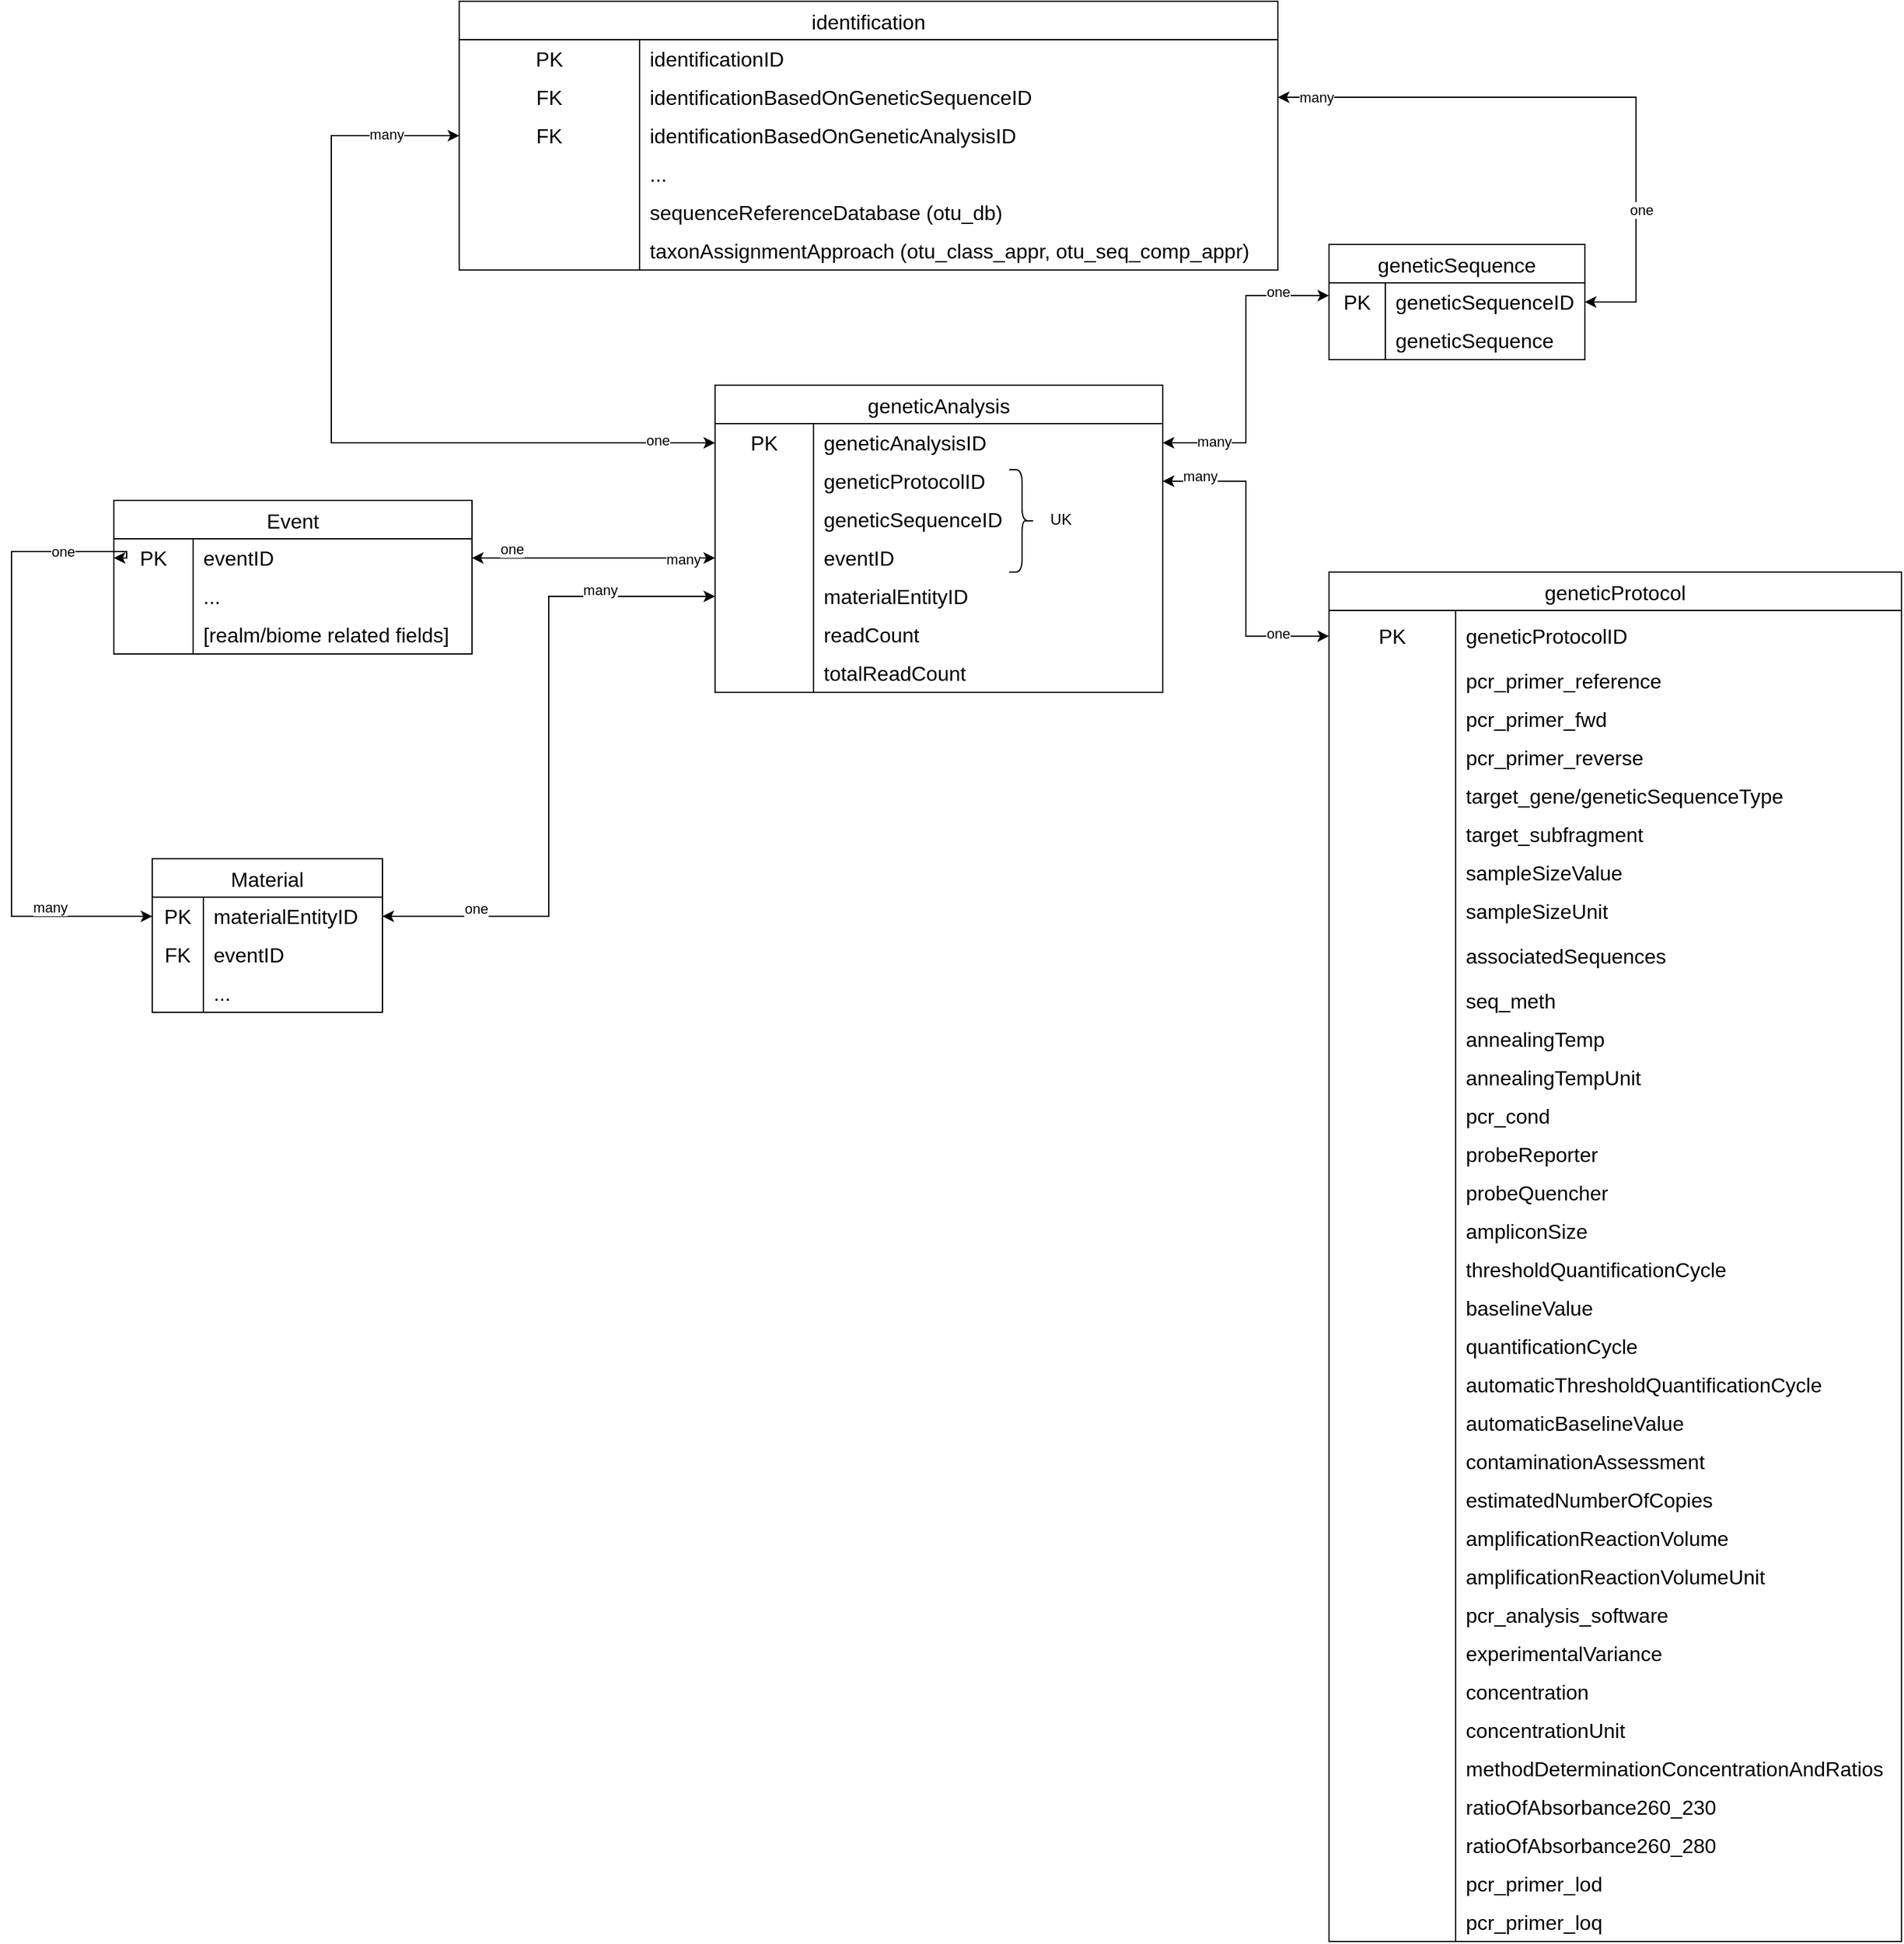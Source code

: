 <mxfile version="26.1.3">
  <diagram name="Side-1" id="iriaWdWmJW3zvOeco5Ye">
    <mxGraphModel dx="2739" dy="2361" grid="1" gridSize="10" guides="1" tooltips="1" connect="1" arrows="1" fold="1" page="1" pageScale="1" pageWidth="827" pageHeight="1169" math="0" shadow="0">
      <root>
        <mxCell id="0" />
        <mxCell id="1" parent="0" />
        <mxCell id="aqUu65AV-6JLtwwe9ziM-27" value="" style="endArrow=classic;startArrow=classic;html=1;rounded=0;exitX=1;exitY=0.5;exitDx=0;exitDy=0;entryX=0;entryY=0.333;entryDx=0;entryDy=0;entryPerimeter=0;edgeStyle=orthogonalEdgeStyle;" parent="1" source="qUH4pPLVqTFTwaiTXcvp-44" target="qUH4pPLVqTFTwaiTXcvp-60" edge="1">
          <mxGeometry width="50" height="50" relative="1" as="geometry">
            <mxPoint x="379.04" y="203.2" as="sourcePoint" />
            <mxPoint x="508" y="203" as="targetPoint" />
          </mxGeometry>
        </mxCell>
        <mxCell id="aqUu65AV-6JLtwwe9ziM-28" value="many" style="edgeLabel;html=1;align=center;verticalAlign=middle;resizable=0;points=[];" parent="aqUu65AV-6JLtwwe9ziM-27" vertex="1" connectable="0">
          <mxGeometry x="-0.535" y="1" relative="1" as="geometry">
            <mxPoint x="-17" as="offset" />
          </mxGeometry>
        </mxCell>
        <mxCell id="aqUu65AV-6JLtwwe9ziM-29" value="one" style="edgeLabel;html=1;align=center;verticalAlign=middle;resizable=0;points=[];" parent="aqUu65AV-6JLtwwe9ziM-27" vertex="1" connectable="0">
          <mxGeometry x="0.674" relative="1" as="geometry">
            <mxPoint y="-3" as="offset" />
          </mxGeometry>
        </mxCell>
        <mxCell id="aqUu65AV-6JLtwwe9ziM-33" value="" style="endArrow=classic;startArrow=classic;html=1;rounded=0;edgeStyle=orthogonalEdgeStyle;" parent="1" source="9F0vchl4Z2Q72RuIH1m0-13" target="qUH4pPLVqTFTwaiTXcvp-131" edge="1">
          <mxGeometry width="50" height="50" relative="1" as="geometry">
            <mxPoint x="80" y="525.0" as="sourcePoint" />
            <mxPoint x="473.87" y="977" as="targetPoint" />
          </mxGeometry>
        </mxCell>
        <mxCell id="aqUu65AV-6JLtwwe9ziM-34" value="many" style="edgeLabel;html=1;align=center;verticalAlign=middle;resizable=0;points=[];" parent="aqUu65AV-6JLtwwe9ziM-33" vertex="1" connectable="0">
          <mxGeometry x="-0.535" y="1" relative="1" as="geometry">
            <mxPoint x="19" as="offset" />
          </mxGeometry>
        </mxCell>
        <mxCell id="aqUu65AV-6JLtwwe9ziM-35" value="one" style="edgeLabel;html=1;align=center;verticalAlign=middle;resizable=0;points=[];" parent="aqUu65AV-6JLtwwe9ziM-33" vertex="1" connectable="0">
          <mxGeometry x="0.674" relative="1" as="geometry">
            <mxPoint y="-7" as="offset" />
          </mxGeometry>
        </mxCell>
        <mxCell id="aqUu65AV-6JLtwwe9ziM-36" value="" style="endArrow=classic;startArrow=classic;html=1;rounded=0;entryX=1;entryY=0.5;entryDx=0;entryDy=0;edgeStyle=orthogonalEdgeStyle;" parent="1" source="9F0vchl4Z2Q72RuIH1m0-10" target="qUH4pPLVqTFTwaiTXcvp-241" edge="1">
          <mxGeometry width="50" height="50" relative="1" as="geometry">
            <mxPoint x="80" y="555.0" as="sourcePoint" />
            <mxPoint x="344" y="487" as="targetPoint" />
          </mxGeometry>
        </mxCell>
        <mxCell id="aqUu65AV-6JLtwwe9ziM-37" value="many" style="edgeLabel;html=1;align=center;verticalAlign=middle;resizable=0;points=[];" parent="aqUu65AV-6JLtwwe9ziM-36" vertex="1" connectable="0">
          <mxGeometry x="-0.535" y="1" relative="1" as="geometry">
            <mxPoint x="28" y="-6" as="offset" />
          </mxGeometry>
        </mxCell>
        <mxCell id="aqUu65AV-6JLtwwe9ziM-38" value="one" style="edgeLabel;html=1;align=center;verticalAlign=middle;resizable=0;points=[];" parent="aqUu65AV-6JLtwwe9ziM-36" vertex="1" connectable="0">
          <mxGeometry x="0.674" relative="1" as="geometry">
            <mxPoint x="-10" y="-6" as="offset" />
          </mxGeometry>
        </mxCell>
        <mxCell id="aqUu65AV-6JLtwwe9ziM-39" value="" style="endArrow=classic;startArrow=classic;html=1;rounded=0;entryX=0;entryY=0.5;entryDx=0;entryDy=0;edgeStyle=orthogonalEdgeStyle;" parent="1" source="qUH4pPLVqTFTwaiTXcvp-241" target="qUH4pPLVqTFTwaiTXcvp-131" edge="1">
          <mxGeometry width="50" height="50" relative="1" as="geometry">
            <mxPoint x="-320" y="400" as="sourcePoint" />
            <mxPoint x="280" y="630" as="targetPoint" />
            <Array as="points">
              <mxPoint x="-470" y="535" />
              <mxPoint x="-470" y="250" />
              <mxPoint x="-380" y="250" />
              <mxPoint x="-380" y="255" />
            </Array>
          </mxGeometry>
        </mxCell>
        <mxCell id="aqUu65AV-6JLtwwe9ziM-40" value="many" style="edgeLabel;html=1;align=center;verticalAlign=middle;resizable=0;points=[];" parent="aqUu65AV-6JLtwwe9ziM-39" vertex="1" connectable="0">
          <mxGeometry x="-0.535" y="1" relative="1" as="geometry">
            <mxPoint x="31" y="-1" as="offset" />
          </mxGeometry>
        </mxCell>
        <mxCell id="aqUu65AV-6JLtwwe9ziM-41" value="one" style="edgeLabel;html=1;align=center;verticalAlign=middle;resizable=0;points=[];" parent="aqUu65AV-6JLtwwe9ziM-39" vertex="1" connectable="0">
          <mxGeometry x="0.674" relative="1" as="geometry">
            <mxPoint x="16" as="offset" />
          </mxGeometry>
        </mxCell>
        <mxCell id="qUH4pPLVqTFTwaiTXcvp-33" value="identification" style="shape=table;startSize=30;container=1;collapsible=0;childLayout=tableLayout;fixedRows=1;rowLines=0;fontStyle=0;strokeColor=default;fontSize=16;" parent="1" vertex="1">
          <mxGeometry x="-120" y="-180" width="640" height="210" as="geometry" />
        </mxCell>
        <mxCell id="qUH4pPLVqTFTwaiTXcvp-34" value="" style="shape=tableRow;horizontal=0;startSize=0;swimlaneHead=0;swimlaneBody=0;top=0;left=0;bottom=0;right=0;collapsible=0;dropTarget=0;fillColor=none;points=[[0,0.5],[1,0.5]];portConstraint=eastwest;strokeColor=inherit;fontSize=16;" parent="qUH4pPLVqTFTwaiTXcvp-33" vertex="1">
          <mxGeometry y="30" width="640" height="30" as="geometry" />
        </mxCell>
        <mxCell id="qUH4pPLVqTFTwaiTXcvp-35" value="PK" style="shape=partialRectangle;html=1;whiteSpace=wrap;connectable=0;fillColor=none;top=0;left=0;bottom=0;right=0;overflow=hidden;pointerEvents=1;strokeColor=inherit;fontSize=16;" parent="qUH4pPLVqTFTwaiTXcvp-34" vertex="1">
          <mxGeometry width="141" height="30" as="geometry">
            <mxRectangle width="141" height="30" as="alternateBounds" />
          </mxGeometry>
        </mxCell>
        <mxCell id="qUH4pPLVqTFTwaiTXcvp-36" value="&lt;span&gt;&lt;span class=&quot;objectBox objectBox-string&quot;&gt;identificationID&lt;/span&gt;&lt;/span&gt;" style="shape=partialRectangle;html=1;whiteSpace=wrap;connectable=0;fillColor=none;top=0;left=0;bottom=0;right=0;align=left;spacingLeft=6;overflow=hidden;strokeColor=inherit;fontSize=16;" parent="qUH4pPLVqTFTwaiTXcvp-34" vertex="1">
          <mxGeometry x="141" width="499" height="30" as="geometry">
            <mxRectangle width="499" height="30" as="alternateBounds" />
          </mxGeometry>
        </mxCell>
        <mxCell id="qUH4pPLVqTFTwaiTXcvp-37" value="" style="shape=tableRow;horizontal=0;startSize=0;swimlaneHead=0;swimlaneBody=0;top=0;left=0;bottom=0;right=0;collapsible=0;dropTarget=0;fillColor=none;points=[[0,0.5],[1,0.5]];portConstraint=eastwest;strokeColor=inherit;fontSize=16;" parent="qUH4pPLVqTFTwaiTXcvp-33" vertex="1">
          <mxGeometry y="60" width="640" height="30" as="geometry" />
        </mxCell>
        <mxCell id="qUH4pPLVqTFTwaiTXcvp-38" value="FK" style="shape=partialRectangle;html=1;whiteSpace=wrap;connectable=0;fillColor=none;top=0;left=0;bottom=0;right=0;overflow=hidden;strokeColor=inherit;fontSize=16;" parent="qUH4pPLVqTFTwaiTXcvp-37" vertex="1">
          <mxGeometry width="141" height="30" as="geometry">
            <mxRectangle width="141" height="30" as="alternateBounds" />
          </mxGeometry>
        </mxCell>
        <mxCell id="qUH4pPLVqTFTwaiTXcvp-39" value="&lt;span&gt;&lt;span class=&quot;objectBox objectBox-string&quot;&gt;identificationBasedOnGeneticSequenceID&lt;/span&gt;&lt;/span&gt;" style="shape=partialRectangle;html=1;whiteSpace=wrap;connectable=0;fillColor=none;top=0;left=0;bottom=0;right=0;align=left;spacingLeft=6;overflow=hidden;strokeColor=inherit;fontSize=16;" parent="qUH4pPLVqTFTwaiTXcvp-37" vertex="1">
          <mxGeometry x="141" width="499" height="30" as="geometry">
            <mxRectangle width="499" height="30" as="alternateBounds" />
          </mxGeometry>
        </mxCell>
        <mxCell id="WmTq8ZV5PMSnHw8i3acf-23" style="shape=tableRow;horizontal=0;startSize=0;swimlaneHead=0;swimlaneBody=0;top=0;left=0;bottom=0;right=0;collapsible=0;dropTarget=0;fillColor=none;points=[[0,0.5],[1,0.5]];portConstraint=eastwest;strokeColor=inherit;fontSize=16;" parent="qUH4pPLVqTFTwaiTXcvp-33" vertex="1">
          <mxGeometry y="90" width="640" height="30" as="geometry" />
        </mxCell>
        <mxCell id="WmTq8ZV5PMSnHw8i3acf-24" value="FK" style="shape=partialRectangle;html=1;whiteSpace=wrap;connectable=0;fillColor=none;top=0;left=0;bottom=0;right=0;overflow=hidden;strokeColor=inherit;fontSize=16;" parent="WmTq8ZV5PMSnHw8i3acf-23" vertex="1">
          <mxGeometry width="141" height="30" as="geometry">
            <mxRectangle width="141" height="30" as="alternateBounds" />
          </mxGeometry>
        </mxCell>
        <mxCell id="WmTq8ZV5PMSnHw8i3acf-25" value="identificationBasedOnGeneticAnalysisID" style="shape=partialRectangle;html=1;whiteSpace=wrap;connectable=0;fillColor=none;top=0;left=0;bottom=0;right=0;align=left;spacingLeft=6;overflow=hidden;strokeColor=inherit;fontSize=16;" parent="WmTq8ZV5PMSnHw8i3acf-23" vertex="1">
          <mxGeometry x="141" width="499" height="30" as="geometry">
            <mxRectangle width="499" height="30" as="alternateBounds" />
          </mxGeometry>
        </mxCell>
        <mxCell id="qUH4pPLVqTFTwaiTXcvp-115" style="shape=tableRow;horizontal=0;startSize=0;swimlaneHead=0;swimlaneBody=0;top=0;left=0;bottom=0;right=0;collapsible=0;dropTarget=0;fillColor=none;points=[[0,0.5],[1,0.5]];portConstraint=eastwest;strokeColor=inherit;fontSize=16;" parent="qUH4pPLVqTFTwaiTXcvp-33" vertex="1">
          <mxGeometry y="120" width="640" height="30" as="geometry" />
        </mxCell>
        <mxCell id="qUH4pPLVqTFTwaiTXcvp-116" style="shape=partialRectangle;html=1;whiteSpace=wrap;connectable=0;fillColor=none;top=0;left=0;bottom=0;right=0;overflow=hidden;strokeColor=inherit;fontSize=16;" parent="qUH4pPLVqTFTwaiTXcvp-115" vertex="1">
          <mxGeometry width="141" height="30" as="geometry">
            <mxRectangle width="141" height="30" as="alternateBounds" />
          </mxGeometry>
        </mxCell>
        <mxCell id="qUH4pPLVqTFTwaiTXcvp-117" value="..." style="shape=partialRectangle;html=1;whiteSpace=wrap;connectable=0;fillColor=none;top=0;left=0;bottom=0;right=0;align=left;spacingLeft=6;overflow=hidden;strokeColor=inherit;fontSize=16;" parent="qUH4pPLVqTFTwaiTXcvp-115" vertex="1">
          <mxGeometry x="141" width="499" height="30" as="geometry">
            <mxRectangle width="499" height="30" as="alternateBounds" />
          </mxGeometry>
        </mxCell>
        <mxCell id="qUH4pPLVqTFTwaiTXcvp-118" style="shape=tableRow;horizontal=0;startSize=0;swimlaneHead=0;swimlaneBody=0;top=0;left=0;bottom=0;right=0;collapsible=0;dropTarget=0;fillColor=none;points=[[0,0.5],[1,0.5]];portConstraint=eastwest;strokeColor=inherit;fontSize=16;" parent="qUH4pPLVqTFTwaiTXcvp-33" vertex="1">
          <mxGeometry y="150" width="640" height="30" as="geometry" />
        </mxCell>
        <mxCell id="qUH4pPLVqTFTwaiTXcvp-119" style="shape=partialRectangle;html=1;whiteSpace=wrap;connectable=0;fillColor=none;top=0;left=0;bottom=0;right=0;overflow=hidden;strokeColor=inherit;fontSize=16;" parent="qUH4pPLVqTFTwaiTXcvp-118" vertex="1">
          <mxGeometry width="141" height="30" as="geometry">
            <mxRectangle width="141" height="30" as="alternateBounds" />
          </mxGeometry>
        </mxCell>
        <mxCell id="qUH4pPLVqTFTwaiTXcvp-120" value="sequenceReferenceDatabase (otu_db)" style="shape=partialRectangle;html=1;whiteSpace=wrap;connectable=0;fillColor=none;top=0;left=0;bottom=0;right=0;align=left;spacingLeft=6;overflow=hidden;strokeColor=inherit;fontSize=16;" parent="qUH4pPLVqTFTwaiTXcvp-118" vertex="1">
          <mxGeometry x="141" width="499" height="30" as="geometry">
            <mxRectangle width="499" height="30" as="alternateBounds" />
          </mxGeometry>
        </mxCell>
        <mxCell id="Qp3W3nuj6A5tC4hSGvUT-1" style="shape=tableRow;horizontal=0;startSize=0;swimlaneHead=0;swimlaneBody=0;top=0;left=0;bottom=0;right=0;collapsible=0;dropTarget=0;fillColor=none;points=[[0,0.5],[1,0.5]];portConstraint=eastwest;strokeColor=inherit;fontSize=16;" vertex="1" parent="qUH4pPLVqTFTwaiTXcvp-33">
          <mxGeometry y="180" width="640" height="30" as="geometry" />
        </mxCell>
        <mxCell id="Qp3W3nuj6A5tC4hSGvUT-2" style="shape=partialRectangle;html=1;whiteSpace=wrap;connectable=0;fillColor=none;top=0;left=0;bottom=0;right=0;overflow=hidden;strokeColor=inherit;fontSize=16;" vertex="1" parent="Qp3W3nuj6A5tC4hSGvUT-1">
          <mxGeometry width="141" height="30" as="geometry">
            <mxRectangle width="141" height="30" as="alternateBounds" />
          </mxGeometry>
        </mxCell>
        <mxCell id="Qp3W3nuj6A5tC4hSGvUT-3" value="taxonAssignmentApproach (otu_class_appr, otu_seq_comp_appr)" style="shape=partialRectangle;html=1;whiteSpace=wrap;connectable=0;fillColor=none;top=0;left=0;bottom=0;right=0;align=left;spacingLeft=6;overflow=hidden;strokeColor=inherit;fontSize=16;" vertex="1" parent="Qp3W3nuj6A5tC4hSGvUT-1">
          <mxGeometry x="141" width="499" height="30" as="geometry">
            <mxRectangle width="499" height="30" as="alternateBounds" />
          </mxGeometry>
        </mxCell>
        <mxCell id="qUH4pPLVqTFTwaiTXcvp-43" value="geneticAnalysis" style="shape=table;startSize=30;container=1;collapsible=0;childLayout=tableLayout;fixedRows=1;rowLines=0;fontStyle=0;strokeColor=default;fontSize=16;" parent="1" vertex="1">
          <mxGeometry x="80" y="120" width="350" height="240" as="geometry" />
        </mxCell>
        <mxCell id="qUH4pPLVqTFTwaiTXcvp-44" value="" style="shape=tableRow;horizontal=0;startSize=0;swimlaneHead=0;swimlaneBody=0;top=0;left=0;bottom=0;right=0;collapsible=0;dropTarget=0;fillColor=none;points=[[0,0.5],[1,0.5]];portConstraint=eastwest;strokeColor=inherit;fontSize=16;" parent="qUH4pPLVqTFTwaiTXcvp-43" vertex="1">
          <mxGeometry y="30" width="350" height="30" as="geometry" />
        </mxCell>
        <mxCell id="qUH4pPLVqTFTwaiTXcvp-45" value="PK" style="shape=partialRectangle;html=1;whiteSpace=wrap;connectable=0;fillColor=none;top=0;left=0;bottom=0;right=0;overflow=hidden;pointerEvents=1;strokeColor=inherit;fontSize=16;" parent="qUH4pPLVqTFTwaiTXcvp-44" vertex="1">
          <mxGeometry width="77" height="30" as="geometry">
            <mxRectangle width="77" height="30" as="alternateBounds" />
          </mxGeometry>
        </mxCell>
        <mxCell id="qUH4pPLVqTFTwaiTXcvp-46" value="geneticAnalysisID" style="shape=partialRectangle;html=1;whiteSpace=wrap;connectable=0;fillColor=none;top=0;left=0;bottom=0;right=0;align=left;spacingLeft=6;overflow=hidden;strokeColor=inherit;fontSize=16;" parent="qUH4pPLVqTFTwaiTXcvp-44" vertex="1">
          <mxGeometry x="77" width="273" height="30" as="geometry">
            <mxRectangle width="273" height="30" as="alternateBounds" />
          </mxGeometry>
        </mxCell>
        <mxCell id="qUH4pPLVqTFTwaiTXcvp-47" value="" style="shape=tableRow;horizontal=0;startSize=0;swimlaneHead=0;swimlaneBody=0;top=0;left=0;bottom=0;right=0;collapsible=0;dropTarget=0;fillColor=none;points=[[0,0.5],[1,0.5]];portConstraint=eastwest;strokeColor=inherit;fontSize=16;" parent="qUH4pPLVqTFTwaiTXcvp-43" vertex="1">
          <mxGeometry y="60" width="350" height="30" as="geometry" />
        </mxCell>
        <mxCell id="qUH4pPLVqTFTwaiTXcvp-48" value="" style="shape=partialRectangle;html=1;whiteSpace=wrap;connectable=0;fillColor=none;top=0;left=0;bottom=0;right=0;overflow=hidden;strokeColor=inherit;fontSize=16;" parent="qUH4pPLVqTFTwaiTXcvp-47" vertex="1">
          <mxGeometry width="77" height="30" as="geometry">
            <mxRectangle width="77" height="30" as="alternateBounds" />
          </mxGeometry>
        </mxCell>
        <mxCell id="qUH4pPLVqTFTwaiTXcvp-49" value="geneticProtocolID" style="shape=partialRectangle;html=1;whiteSpace=wrap;connectable=0;fillColor=none;top=0;left=0;bottom=0;right=0;align=left;spacingLeft=6;overflow=hidden;strokeColor=inherit;fontSize=16;" parent="qUH4pPLVqTFTwaiTXcvp-47" vertex="1">
          <mxGeometry x="77" width="273" height="30" as="geometry">
            <mxRectangle width="273" height="30" as="alternateBounds" />
          </mxGeometry>
        </mxCell>
        <mxCell id="qUH4pPLVqTFTwaiTXcvp-53" style="shape=tableRow;horizontal=0;startSize=0;swimlaneHead=0;swimlaneBody=0;top=0;left=0;bottom=0;right=0;collapsible=0;dropTarget=0;fillColor=none;points=[[0,0.5],[1,0.5]];portConstraint=eastwest;strokeColor=inherit;fontSize=16;" parent="qUH4pPLVqTFTwaiTXcvp-43" vertex="1">
          <mxGeometry y="90" width="350" height="30" as="geometry" />
        </mxCell>
        <mxCell id="qUH4pPLVqTFTwaiTXcvp-54" value="" style="shape=partialRectangle;html=1;whiteSpace=wrap;connectable=0;fillColor=none;top=0;left=0;bottom=0;right=0;overflow=hidden;strokeColor=inherit;fontSize=16;" parent="qUH4pPLVqTFTwaiTXcvp-53" vertex="1">
          <mxGeometry width="77" height="30" as="geometry">
            <mxRectangle width="77" height="30" as="alternateBounds" />
          </mxGeometry>
        </mxCell>
        <mxCell id="qUH4pPLVqTFTwaiTXcvp-55" value="geneticSequenceID" style="shape=partialRectangle;html=1;whiteSpace=wrap;connectable=0;fillColor=none;top=0;left=0;bottom=0;right=0;align=left;spacingLeft=6;overflow=hidden;strokeColor=inherit;fontSize=16;" parent="qUH4pPLVqTFTwaiTXcvp-53" vertex="1">
          <mxGeometry x="77" width="273" height="30" as="geometry">
            <mxRectangle width="273" height="30" as="alternateBounds" />
          </mxGeometry>
        </mxCell>
        <mxCell id="9F0vchl4Z2Q72RuIH1m0-13" style="shape=tableRow;horizontal=0;startSize=0;swimlaneHead=0;swimlaneBody=0;top=0;left=0;bottom=0;right=0;collapsible=0;dropTarget=0;fillColor=none;points=[[0,0.5],[1,0.5]];portConstraint=eastwest;strokeColor=inherit;fontSize=16;" parent="qUH4pPLVqTFTwaiTXcvp-43" vertex="1">
          <mxGeometry y="120" width="350" height="30" as="geometry" />
        </mxCell>
        <mxCell id="9F0vchl4Z2Q72RuIH1m0-14" style="shape=partialRectangle;html=1;whiteSpace=wrap;connectable=0;fillColor=none;top=0;left=0;bottom=0;right=0;overflow=hidden;strokeColor=inherit;fontSize=16;" parent="9F0vchl4Z2Q72RuIH1m0-13" vertex="1">
          <mxGeometry width="77" height="30" as="geometry">
            <mxRectangle width="77" height="30" as="alternateBounds" />
          </mxGeometry>
        </mxCell>
        <mxCell id="9F0vchl4Z2Q72RuIH1m0-15" value="eventID" style="shape=partialRectangle;html=1;whiteSpace=wrap;connectable=0;fillColor=none;top=0;left=0;bottom=0;right=0;align=left;spacingLeft=6;overflow=hidden;strokeColor=inherit;fontSize=16;" parent="9F0vchl4Z2Q72RuIH1m0-13" vertex="1">
          <mxGeometry x="77" width="273" height="30" as="geometry">
            <mxRectangle width="273" height="30" as="alternateBounds" />
          </mxGeometry>
        </mxCell>
        <mxCell id="9F0vchl4Z2Q72RuIH1m0-10" style="shape=tableRow;horizontal=0;startSize=0;swimlaneHead=0;swimlaneBody=0;top=0;left=0;bottom=0;right=0;collapsible=0;dropTarget=0;fillColor=none;points=[[0,0.5],[1,0.5]];portConstraint=eastwest;strokeColor=inherit;fontSize=16;" parent="qUH4pPLVqTFTwaiTXcvp-43" vertex="1">
          <mxGeometry y="150" width="350" height="30" as="geometry" />
        </mxCell>
        <mxCell id="9F0vchl4Z2Q72RuIH1m0-11" style="shape=partialRectangle;html=1;whiteSpace=wrap;connectable=0;fillColor=none;top=0;left=0;bottom=0;right=0;overflow=hidden;strokeColor=inherit;fontSize=16;" parent="9F0vchl4Z2Q72RuIH1m0-10" vertex="1">
          <mxGeometry width="77" height="30" as="geometry">
            <mxRectangle width="77" height="30" as="alternateBounds" />
          </mxGeometry>
        </mxCell>
        <mxCell id="9F0vchl4Z2Q72RuIH1m0-12" value="materialEntityID" style="shape=partialRectangle;html=1;whiteSpace=wrap;connectable=0;fillColor=none;top=0;left=0;bottom=0;right=0;align=left;spacingLeft=6;overflow=hidden;strokeColor=inherit;fontSize=16;" parent="9F0vchl4Z2Q72RuIH1m0-10" vertex="1">
          <mxGeometry x="77" width="273" height="30" as="geometry">
            <mxRectangle width="273" height="30" as="alternateBounds" />
          </mxGeometry>
        </mxCell>
        <mxCell id="9F0vchl4Z2Q72RuIH1m0-19" style="shape=tableRow;horizontal=0;startSize=0;swimlaneHead=0;swimlaneBody=0;top=0;left=0;bottom=0;right=0;collapsible=0;dropTarget=0;fillColor=none;points=[[0,0.5],[1,0.5]];portConstraint=eastwest;strokeColor=inherit;fontSize=16;" parent="qUH4pPLVqTFTwaiTXcvp-43" vertex="1">
          <mxGeometry y="180" width="350" height="30" as="geometry" />
        </mxCell>
        <mxCell id="9F0vchl4Z2Q72RuIH1m0-20" style="shape=partialRectangle;html=1;whiteSpace=wrap;connectable=0;fillColor=none;top=0;left=0;bottom=0;right=0;overflow=hidden;strokeColor=inherit;fontSize=16;" parent="9F0vchl4Z2Q72RuIH1m0-19" vertex="1">
          <mxGeometry width="77" height="30" as="geometry">
            <mxRectangle width="77" height="30" as="alternateBounds" />
          </mxGeometry>
        </mxCell>
        <mxCell id="9F0vchl4Z2Q72RuIH1m0-21" value="readCount" style="shape=partialRectangle;html=1;whiteSpace=wrap;connectable=0;fillColor=none;top=0;left=0;bottom=0;right=0;align=left;spacingLeft=6;overflow=hidden;strokeColor=inherit;fontSize=16;" parent="9F0vchl4Z2Q72RuIH1m0-19" vertex="1">
          <mxGeometry x="77" width="273" height="30" as="geometry">
            <mxRectangle width="273" height="30" as="alternateBounds" />
          </mxGeometry>
        </mxCell>
        <mxCell id="9F0vchl4Z2Q72RuIH1m0-16" style="shape=tableRow;horizontal=0;startSize=0;swimlaneHead=0;swimlaneBody=0;top=0;left=0;bottom=0;right=0;collapsible=0;dropTarget=0;fillColor=none;points=[[0,0.5],[1,0.5]];portConstraint=eastwest;strokeColor=inherit;fontSize=16;" parent="qUH4pPLVqTFTwaiTXcvp-43" vertex="1">
          <mxGeometry y="210" width="350" height="30" as="geometry" />
        </mxCell>
        <mxCell id="9F0vchl4Z2Q72RuIH1m0-17" style="shape=partialRectangle;html=1;whiteSpace=wrap;connectable=0;fillColor=none;top=0;left=0;bottom=0;right=0;overflow=hidden;strokeColor=inherit;fontSize=16;" parent="9F0vchl4Z2Q72RuIH1m0-16" vertex="1">
          <mxGeometry width="77" height="30" as="geometry">
            <mxRectangle width="77" height="30" as="alternateBounds" />
          </mxGeometry>
        </mxCell>
        <mxCell id="9F0vchl4Z2Q72RuIH1m0-18" value="totalReadCount" style="shape=partialRectangle;html=1;whiteSpace=wrap;connectable=0;fillColor=none;top=0;left=0;bottom=0;right=0;align=left;spacingLeft=6;overflow=hidden;strokeColor=inherit;fontSize=16;" parent="9F0vchl4Z2Q72RuIH1m0-16" vertex="1">
          <mxGeometry x="77" width="273" height="30" as="geometry">
            <mxRectangle width="273" height="30" as="alternateBounds" />
          </mxGeometry>
        </mxCell>
        <mxCell id="qUH4pPLVqTFTwaiTXcvp-59" value="geneticSequence" style="shape=table;startSize=30;container=1;collapsible=0;childLayout=tableLayout;fixedRows=1;rowLines=0;fontStyle=0;strokeColor=default;fontSize=16;" parent="1" vertex="1">
          <mxGeometry x="560" y="10" width="200" height="90" as="geometry" />
        </mxCell>
        <mxCell id="qUH4pPLVqTFTwaiTXcvp-60" value="" style="shape=tableRow;horizontal=0;startSize=0;swimlaneHead=0;swimlaneBody=0;top=0;left=0;bottom=0;right=0;collapsible=0;dropTarget=0;fillColor=none;points=[[0,0.5],[1,0.5]];portConstraint=eastwest;strokeColor=inherit;fontSize=16;" parent="qUH4pPLVqTFTwaiTXcvp-59" vertex="1">
          <mxGeometry y="30" width="200" height="30" as="geometry" />
        </mxCell>
        <mxCell id="qUH4pPLVqTFTwaiTXcvp-61" value="PK" style="shape=partialRectangle;html=1;whiteSpace=wrap;connectable=0;fillColor=none;top=0;left=0;bottom=0;right=0;overflow=hidden;pointerEvents=1;strokeColor=inherit;fontSize=16;" parent="qUH4pPLVqTFTwaiTXcvp-60" vertex="1">
          <mxGeometry width="44" height="30" as="geometry">
            <mxRectangle width="44" height="30" as="alternateBounds" />
          </mxGeometry>
        </mxCell>
        <mxCell id="qUH4pPLVqTFTwaiTXcvp-62" value="geneticSequenceID" style="shape=partialRectangle;html=1;whiteSpace=wrap;connectable=0;fillColor=none;top=0;left=0;bottom=0;right=0;align=left;spacingLeft=6;overflow=hidden;strokeColor=inherit;fontSize=16;" parent="qUH4pPLVqTFTwaiTXcvp-60" vertex="1">
          <mxGeometry x="44" width="156" height="30" as="geometry">
            <mxRectangle width="156" height="30" as="alternateBounds" />
          </mxGeometry>
        </mxCell>
        <mxCell id="qUH4pPLVqTFTwaiTXcvp-63" value="" style="shape=tableRow;horizontal=0;startSize=0;swimlaneHead=0;swimlaneBody=0;top=0;left=0;bottom=0;right=0;collapsible=0;dropTarget=0;fillColor=none;points=[[0,0.5],[1,0.5]];portConstraint=eastwest;strokeColor=inherit;fontSize=16;" parent="qUH4pPLVqTFTwaiTXcvp-59" vertex="1">
          <mxGeometry y="60" width="200" height="30" as="geometry" />
        </mxCell>
        <mxCell id="qUH4pPLVqTFTwaiTXcvp-64" value="" style="shape=partialRectangle;html=1;whiteSpace=wrap;connectable=0;fillColor=none;top=0;left=0;bottom=0;right=0;overflow=hidden;strokeColor=inherit;fontSize=16;" parent="qUH4pPLVqTFTwaiTXcvp-63" vertex="1">
          <mxGeometry width="44" height="30" as="geometry">
            <mxRectangle width="44" height="30" as="alternateBounds" />
          </mxGeometry>
        </mxCell>
        <mxCell id="qUH4pPLVqTFTwaiTXcvp-65" value="&lt;span&gt;&lt;span class=&quot;objectBox objectBox-string&quot;&gt;geneticSequence&lt;/span&gt;&lt;/span&gt;" style="shape=partialRectangle;html=1;whiteSpace=wrap;connectable=0;fillColor=none;top=0;left=0;bottom=0;right=0;align=left;spacingLeft=6;overflow=hidden;strokeColor=inherit;fontSize=16;" parent="qUH4pPLVqTFTwaiTXcvp-63" vertex="1">
          <mxGeometry x="44" width="156" height="30" as="geometry">
            <mxRectangle width="156" height="30" as="alternateBounds" />
          </mxGeometry>
        </mxCell>
        <mxCell id="qUH4pPLVqTFTwaiTXcvp-130" value="Event" style="shape=table;startSize=30;container=1;collapsible=0;childLayout=tableLayout;fixedRows=1;rowLines=0;fontStyle=0;strokeColor=default;fontSize=16;" parent="1" vertex="1">
          <mxGeometry x="-390" y="210" width="280" height="120" as="geometry" />
        </mxCell>
        <mxCell id="qUH4pPLVqTFTwaiTXcvp-131" value="" style="shape=tableRow;horizontal=0;startSize=0;swimlaneHead=0;swimlaneBody=0;top=0;left=0;bottom=0;right=0;collapsible=0;dropTarget=0;fillColor=none;points=[[0,0.5],[1,0.5]];portConstraint=eastwest;strokeColor=inherit;fontSize=16;" parent="qUH4pPLVqTFTwaiTXcvp-130" vertex="1">
          <mxGeometry y="30" width="280" height="30" as="geometry" />
        </mxCell>
        <mxCell id="qUH4pPLVqTFTwaiTXcvp-132" value="PK" style="shape=partialRectangle;html=1;whiteSpace=wrap;connectable=0;fillColor=none;top=0;left=0;bottom=0;right=0;overflow=hidden;pointerEvents=1;strokeColor=inherit;fontSize=16;" parent="qUH4pPLVqTFTwaiTXcvp-131" vertex="1">
          <mxGeometry width="62" height="30" as="geometry">
            <mxRectangle width="62" height="30" as="alternateBounds" />
          </mxGeometry>
        </mxCell>
        <mxCell id="qUH4pPLVqTFTwaiTXcvp-133" value="eventID" style="shape=partialRectangle;html=1;whiteSpace=wrap;connectable=0;fillColor=none;top=0;left=0;bottom=0;right=0;align=left;spacingLeft=6;overflow=hidden;strokeColor=inherit;fontSize=16;" parent="qUH4pPLVqTFTwaiTXcvp-131" vertex="1">
          <mxGeometry x="62" width="218" height="30" as="geometry">
            <mxRectangle width="218" height="30" as="alternateBounds" />
          </mxGeometry>
        </mxCell>
        <mxCell id="qUH4pPLVqTFTwaiTXcvp-134" value="" style="shape=tableRow;horizontal=0;startSize=0;swimlaneHead=0;swimlaneBody=0;top=0;left=0;bottom=0;right=0;collapsible=0;dropTarget=0;fillColor=none;points=[[0,0.5],[1,0.5]];portConstraint=eastwest;strokeColor=inherit;fontSize=16;" parent="qUH4pPLVqTFTwaiTXcvp-130" vertex="1">
          <mxGeometry y="60" width="280" height="30" as="geometry" />
        </mxCell>
        <mxCell id="qUH4pPLVqTFTwaiTXcvp-135" value="" style="shape=partialRectangle;html=1;whiteSpace=wrap;connectable=0;fillColor=none;top=0;left=0;bottom=0;right=0;overflow=hidden;strokeColor=inherit;fontSize=16;" parent="qUH4pPLVqTFTwaiTXcvp-134" vertex="1">
          <mxGeometry width="62" height="30" as="geometry">
            <mxRectangle width="62" height="30" as="alternateBounds" />
          </mxGeometry>
        </mxCell>
        <mxCell id="qUH4pPLVqTFTwaiTXcvp-136" value="..." style="shape=partialRectangle;html=1;whiteSpace=wrap;connectable=0;fillColor=none;top=0;left=0;bottom=0;right=0;align=left;spacingLeft=6;overflow=hidden;strokeColor=inherit;fontSize=16;" parent="qUH4pPLVqTFTwaiTXcvp-134" vertex="1">
          <mxGeometry x="62" width="218" height="30" as="geometry">
            <mxRectangle width="218" height="30" as="alternateBounds" />
          </mxGeometry>
        </mxCell>
        <mxCell id="qUH4pPLVqTFTwaiTXcvp-137" value="" style="shape=tableRow;horizontal=0;startSize=0;swimlaneHead=0;swimlaneBody=0;top=0;left=0;bottom=0;right=0;collapsible=0;dropTarget=0;fillColor=none;points=[[0,0.5],[1,0.5]];portConstraint=eastwest;strokeColor=inherit;fontSize=16;" parent="qUH4pPLVqTFTwaiTXcvp-130" vertex="1">
          <mxGeometry y="90" width="280" height="30" as="geometry" />
        </mxCell>
        <mxCell id="qUH4pPLVqTFTwaiTXcvp-138" value="" style="shape=partialRectangle;html=1;whiteSpace=wrap;connectable=0;fillColor=none;top=0;left=0;bottom=0;right=0;overflow=hidden;strokeColor=inherit;fontSize=16;" parent="qUH4pPLVqTFTwaiTXcvp-137" vertex="1">
          <mxGeometry width="62" height="30" as="geometry">
            <mxRectangle width="62" height="30" as="alternateBounds" />
          </mxGeometry>
        </mxCell>
        <mxCell id="qUH4pPLVqTFTwaiTXcvp-139" value="[realm/biome related fields]" style="shape=partialRectangle;html=1;whiteSpace=wrap;connectable=0;fillColor=none;top=0;left=0;bottom=0;right=0;align=left;spacingLeft=6;overflow=hidden;strokeColor=inherit;fontSize=16;" parent="qUH4pPLVqTFTwaiTXcvp-137" vertex="1">
          <mxGeometry x="62" width="218" height="30" as="geometry">
            <mxRectangle width="218" height="30" as="alternateBounds" />
          </mxGeometry>
        </mxCell>
        <mxCell id="qUH4pPLVqTFTwaiTXcvp-240" value="Material" style="shape=table;startSize=30;container=1;collapsible=0;childLayout=tableLayout;fixedRows=1;rowLines=0;fontStyle=0;strokeColor=default;fontSize=16;" parent="1" vertex="1">
          <mxGeometry x="-360" y="490" width="180" height="120" as="geometry" />
        </mxCell>
        <mxCell id="qUH4pPLVqTFTwaiTXcvp-241" value="" style="shape=tableRow;horizontal=0;startSize=0;swimlaneHead=0;swimlaneBody=0;top=0;left=0;bottom=0;right=0;collapsible=0;dropTarget=0;fillColor=none;points=[[0,0.5],[1,0.5]];portConstraint=eastwest;strokeColor=inherit;fontSize=16;" parent="qUH4pPLVqTFTwaiTXcvp-240" vertex="1">
          <mxGeometry y="30" width="180" height="30" as="geometry" />
        </mxCell>
        <mxCell id="qUH4pPLVqTFTwaiTXcvp-242" value="PK" style="shape=partialRectangle;html=1;whiteSpace=wrap;connectable=0;fillColor=none;top=0;left=0;bottom=0;right=0;overflow=hidden;pointerEvents=1;strokeColor=inherit;fontSize=16;" parent="qUH4pPLVqTFTwaiTXcvp-241" vertex="1">
          <mxGeometry width="40" height="30" as="geometry">
            <mxRectangle width="40" height="30" as="alternateBounds" />
          </mxGeometry>
        </mxCell>
        <mxCell id="qUH4pPLVqTFTwaiTXcvp-243" value="materialEntityID" style="shape=partialRectangle;html=1;whiteSpace=wrap;connectable=0;fillColor=none;top=0;left=0;bottom=0;right=0;align=left;spacingLeft=6;overflow=hidden;strokeColor=inherit;fontSize=16;" parent="qUH4pPLVqTFTwaiTXcvp-241" vertex="1">
          <mxGeometry x="40" width="140" height="30" as="geometry">
            <mxRectangle width="140" height="30" as="alternateBounds" />
          </mxGeometry>
        </mxCell>
        <mxCell id="qUH4pPLVqTFTwaiTXcvp-244" value="" style="shape=tableRow;horizontal=0;startSize=0;swimlaneHead=0;swimlaneBody=0;top=0;left=0;bottom=0;right=0;collapsible=0;dropTarget=0;fillColor=none;points=[[0,0.5],[1,0.5]];portConstraint=eastwest;strokeColor=inherit;fontSize=16;" parent="qUH4pPLVqTFTwaiTXcvp-240" vertex="1">
          <mxGeometry y="60" width="180" height="30" as="geometry" />
        </mxCell>
        <mxCell id="qUH4pPLVqTFTwaiTXcvp-245" value="FK" style="shape=partialRectangle;html=1;whiteSpace=wrap;connectable=0;fillColor=none;top=0;left=0;bottom=0;right=0;overflow=hidden;strokeColor=inherit;fontSize=16;" parent="qUH4pPLVqTFTwaiTXcvp-244" vertex="1">
          <mxGeometry width="40" height="30" as="geometry">
            <mxRectangle width="40" height="30" as="alternateBounds" />
          </mxGeometry>
        </mxCell>
        <mxCell id="qUH4pPLVqTFTwaiTXcvp-246" value="eventID" style="shape=partialRectangle;html=1;whiteSpace=wrap;connectable=0;fillColor=none;top=0;left=0;bottom=0;right=0;align=left;spacingLeft=6;overflow=hidden;strokeColor=inherit;fontSize=16;" parent="qUH4pPLVqTFTwaiTXcvp-244" vertex="1">
          <mxGeometry x="40" width="140" height="30" as="geometry">
            <mxRectangle width="140" height="30" as="alternateBounds" />
          </mxGeometry>
        </mxCell>
        <mxCell id="qUH4pPLVqTFTwaiTXcvp-247" value="" style="shape=tableRow;horizontal=0;startSize=0;swimlaneHead=0;swimlaneBody=0;top=0;left=0;bottom=0;right=0;collapsible=0;dropTarget=0;fillColor=none;points=[[0,0.5],[1,0.5]];portConstraint=eastwest;strokeColor=inherit;fontSize=16;" parent="qUH4pPLVqTFTwaiTXcvp-240" vertex="1">
          <mxGeometry y="90" width="180" height="30" as="geometry" />
        </mxCell>
        <mxCell id="qUH4pPLVqTFTwaiTXcvp-248" value="" style="shape=partialRectangle;html=1;whiteSpace=wrap;connectable=0;fillColor=none;top=0;left=0;bottom=0;right=0;overflow=hidden;strokeColor=inherit;fontSize=16;" parent="qUH4pPLVqTFTwaiTXcvp-247" vertex="1">
          <mxGeometry width="40" height="30" as="geometry">
            <mxRectangle width="40" height="30" as="alternateBounds" />
          </mxGeometry>
        </mxCell>
        <mxCell id="qUH4pPLVqTFTwaiTXcvp-249" value="..." style="shape=partialRectangle;html=1;whiteSpace=wrap;connectable=0;fillColor=none;top=0;left=0;bottom=0;right=0;align=left;spacingLeft=6;overflow=hidden;strokeColor=inherit;fontSize=16;" parent="qUH4pPLVqTFTwaiTXcvp-247" vertex="1">
          <mxGeometry x="40" width="140" height="30" as="geometry">
            <mxRectangle width="140" height="30" as="alternateBounds" />
          </mxGeometry>
        </mxCell>
        <mxCell id="buo-0YtgCeYlMdGR6EzK-1" value="" style="shape=curlyBracket;whiteSpace=wrap;html=1;rounded=1;flipH=1;labelPosition=right;verticalLabelPosition=middle;align=left;verticalAlign=middle;" parent="1" vertex="1">
          <mxGeometry x="310" y="186.05" width="20" height="80" as="geometry" />
        </mxCell>
        <mxCell id="buo-0YtgCeYlMdGR6EzK-2" value="UK" style="text;html=1;align=center;verticalAlign=middle;resizable=0;points=[];autosize=1;strokeColor=none;fillColor=none;" parent="1" vertex="1">
          <mxGeometry x="330" y="210" width="40" height="30" as="geometry" />
        </mxCell>
        <mxCell id="WmTq8ZV5PMSnHw8i3acf-26" value="" style="endArrow=classic;startArrow=classic;html=1;rounded=0;entryX=0;entryY=0.5;entryDx=0;entryDy=0;edgeStyle=orthogonalEdgeStyle;" parent="1" source="qUH4pPLVqTFTwaiTXcvp-44" target="WmTq8ZV5PMSnHw8i3acf-23" edge="1">
          <mxGeometry width="50" height="50" relative="1" as="geometry">
            <mxPoint x="430" y="450" as="sourcePoint" />
            <mxPoint x="170" y="580" as="targetPoint" />
            <Array as="points">
              <mxPoint x="-220" y="165" />
              <mxPoint x="-220" y="-75" />
            </Array>
          </mxGeometry>
        </mxCell>
        <mxCell id="QGbw1XmalqU2caGTYsNW-16" value="geneticProtocol" style="shape=table;startSize=30;container=1;collapsible=0;childLayout=tableLayout;fixedRows=1;rowLines=0;fontStyle=0;strokeColor=default;fontSize=16;" parent="1" vertex="1">
          <mxGeometry x="560" y="266.05" width="447.5" height="1070" as="geometry" />
        </mxCell>
        <mxCell id="QGbw1XmalqU2caGTYsNW-17" value="" style="shape=tableRow;horizontal=0;startSize=0;swimlaneHead=0;swimlaneBody=0;top=0;left=0;bottom=0;right=0;collapsible=0;dropTarget=0;fillColor=none;points=[[0,0.5],[1,0.5]];portConstraint=eastwest;strokeColor=inherit;fontSize=16;" parent="QGbw1XmalqU2caGTYsNW-16" vertex="1">
          <mxGeometry y="30" width="447.5" height="40" as="geometry" />
        </mxCell>
        <mxCell id="QGbw1XmalqU2caGTYsNW-18" value="PK" style="shape=partialRectangle;html=1;whiteSpace=wrap;connectable=0;fillColor=none;top=0;left=0;bottom=0;right=0;overflow=hidden;pointerEvents=1;strokeColor=inherit;fontSize=16;" parent="QGbw1XmalqU2caGTYsNW-17" vertex="1">
          <mxGeometry width="99" height="40" as="geometry">
            <mxRectangle width="99" height="40" as="alternateBounds" />
          </mxGeometry>
        </mxCell>
        <mxCell id="QGbw1XmalqU2caGTYsNW-19" value="geneticProtocolID" style="shape=partialRectangle;html=1;whiteSpace=wrap;connectable=0;fillColor=none;top=0;left=0;bottom=0;right=0;align=left;spacingLeft=6;overflow=hidden;strokeColor=inherit;fontSize=16;" parent="QGbw1XmalqU2caGTYsNW-17" vertex="1">
          <mxGeometry x="99" width="349" height="40" as="geometry">
            <mxRectangle width="349" height="40" as="alternateBounds" />
          </mxGeometry>
        </mxCell>
        <mxCell id="QGbw1XmalqU2caGTYsNW-26" style="shape=tableRow;horizontal=0;startSize=0;swimlaneHead=0;swimlaneBody=0;top=0;left=0;bottom=0;right=0;collapsible=0;dropTarget=0;fillColor=none;points=[[0,0.5],[1,0.5]];portConstraint=eastwest;strokeColor=inherit;fontSize=16;" parent="QGbw1XmalqU2caGTYsNW-16" vertex="1">
          <mxGeometry y="70" width="447.5" height="30" as="geometry" />
        </mxCell>
        <mxCell id="QGbw1XmalqU2caGTYsNW-27" style="shape=partialRectangle;html=1;whiteSpace=wrap;connectable=0;fillColor=none;top=0;left=0;bottom=0;right=0;overflow=hidden;strokeColor=inherit;fontSize=16;" parent="QGbw1XmalqU2caGTYsNW-26" vertex="1">
          <mxGeometry width="99" height="30" as="geometry">
            <mxRectangle width="99" height="30" as="alternateBounds" />
          </mxGeometry>
        </mxCell>
        <mxCell id="QGbw1XmalqU2caGTYsNW-28" value="pcr_primer_reference" style="shape=partialRectangle;html=1;whiteSpace=wrap;connectable=0;fillColor=none;top=0;left=0;bottom=0;right=0;align=left;spacingLeft=6;overflow=hidden;strokeColor=inherit;fontSize=16;" parent="QGbw1XmalqU2caGTYsNW-26" vertex="1">
          <mxGeometry x="99" width="349" height="30" as="geometry">
            <mxRectangle width="349" height="30" as="alternateBounds" />
          </mxGeometry>
        </mxCell>
        <mxCell id="QGbw1XmalqU2caGTYsNW-29" style="shape=tableRow;horizontal=0;startSize=0;swimlaneHead=0;swimlaneBody=0;top=0;left=0;bottom=0;right=0;collapsible=0;dropTarget=0;fillColor=none;points=[[0,0.5],[1,0.5]];portConstraint=eastwest;strokeColor=inherit;fontSize=16;" parent="QGbw1XmalqU2caGTYsNW-16" vertex="1">
          <mxGeometry y="100" width="447.5" height="30" as="geometry" />
        </mxCell>
        <mxCell id="QGbw1XmalqU2caGTYsNW-30" style="shape=partialRectangle;html=1;whiteSpace=wrap;connectable=0;fillColor=none;top=0;left=0;bottom=0;right=0;overflow=hidden;strokeColor=inherit;fontSize=16;" parent="QGbw1XmalqU2caGTYsNW-29" vertex="1">
          <mxGeometry width="99" height="30" as="geometry">
            <mxRectangle width="99" height="30" as="alternateBounds" />
          </mxGeometry>
        </mxCell>
        <mxCell id="QGbw1XmalqU2caGTYsNW-31" value="pcr_primer_fwd" style="shape=partialRectangle;html=1;whiteSpace=wrap;connectable=0;fillColor=none;top=0;left=0;bottom=0;right=0;align=left;spacingLeft=6;overflow=hidden;strokeColor=inherit;fontSize=16;" parent="QGbw1XmalqU2caGTYsNW-29" vertex="1">
          <mxGeometry x="99" width="349" height="30" as="geometry">
            <mxRectangle width="349" height="30" as="alternateBounds" />
          </mxGeometry>
        </mxCell>
        <mxCell id="QGbw1XmalqU2caGTYsNW-32" style="shape=tableRow;horizontal=0;startSize=0;swimlaneHead=0;swimlaneBody=0;top=0;left=0;bottom=0;right=0;collapsible=0;dropTarget=0;fillColor=none;points=[[0,0.5],[1,0.5]];portConstraint=eastwest;strokeColor=inherit;fontSize=16;" parent="QGbw1XmalqU2caGTYsNW-16" vertex="1">
          <mxGeometry y="130" width="447.5" height="30" as="geometry" />
        </mxCell>
        <mxCell id="QGbw1XmalqU2caGTYsNW-33" style="shape=partialRectangle;html=1;whiteSpace=wrap;connectable=0;fillColor=none;top=0;left=0;bottom=0;right=0;overflow=hidden;strokeColor=inherit;fontSize=16;" parent="QGbw1XmalqU2caGTYsNW-32" vertex="1">
          <mxGeometry width="99" height="30" as="geometry">
            <mxRectangle width="99" height="30" as="alternateBounds" />
          </mxGeometry>
        </mxCell>
        <mxCell id="QGbw1XmalqU2caGTYsNW-34" value="pcr_primer_reverse" style="shape=partialRectangle;html=1;whiteSpace=wrap;connectable=0;fillColor=none;top=0;left=0;bottom=0;right=0;align=left;spacingLeft=6;overflow=hidden;strokeColor=inherit;fontSize=16;" parent="QGbw1XmalqU2caGTYsNW-32" vertex="1">
          <mxGeometry x="99" width="349" height="30" as="geometry">
            <mxRectangle width="349" height="30" as="alternateBounds" />
          </mxGeometry>
        </mxCell>
        <mxCell id="QGbw1XmalqU2caGTYsNW-35" style="shape=tableRow;horizontal=0;startSize=0;swimlaneHead=0;swimlaneBody=0;top=0;left=0;bottom=0;right=0;collapsible=0;dropTarget=0;fillColor=none;points=[[0,0.5],[1,0.5]];portConstraint=eastwest;strokeColor=inherit;fontSize=16;" parent="QGbw1XmalqU2caGTYsNW-16" vertex="1">
          <mxGeometry y="160" width="447.5" height="30" as="geometry" />
        </mxCell>
        <mxCell id="QGbw1XmalqU2caGTYsNW-36" style="shape=partialRectangle;html=1;whiteSpace=wrap;connectable=0;fillColor=none;top=0;left=0;bottom=0;right=0;overflow=hidden;strokeColor=inherit;fontSize=16;" parent="QGbw1XmalqU2caGTYsNW-35" vertex="1">
          <mxGeometry width="99" height="30" as="geometry">
            <mxRectangle width="99" height="30" as="alternateBounds" />
          </mxGeometry>
        </mxCell>
        <mxCell id="QGbw1XmalqU2caGTYsNW-37" value="target_gene/&lt;span&gt;&lt;span class=&quot;objectBox objectBox-string&quot;&gt;geneticSequenceType&lt;/span&gt;&lt;/span&gt;" style="shape=partialRectangle;html=1;whiteSpace=wrap;connectable=0;fillColor=none;top=0;left=0;bottom=0;right=0;align=left;spacingLeft=6;overflow=hidden;strokeColor=inherit;fontSize=16;" parent="QGbw1XmalqU2caGTYsNW-35" vertex="1">
          <mxGeometry x="99" width="349" height="30" as="geometry">
            <mxRectangle width="349" height="30" as="alternateBounds" />
          </mxGeometry>
        </mxCell>
        <mxCell id="QGbw1XmalqU2caGTYsNW-38" style="shape=tableRow;horizontal=0;startSize=0;swimlaneHead=0;swimlaneBody=0;top=0;left=0;bottom=0;right=0;collapsible=0;dropTarget=0;fillColor=none;points=[[0,0.5],[1,0.5]];portConstraint=eastwest;strokeColor=inherit;fontSize=16;" parent="QGbw1XmalqU2caGTYsNW-16" vertex="1">
          <mxGeometry y="190" width="447.5" height="30" as="geometry" />
        </mxCell>
        <mxCell id="QGbw1XmalqU2caGTYsNW-39" style="shape=partialRectangle;html=1;whiteSpace=wrap;connectable=0;fillColor=none;top=0;left=0;bottom=0;right=0;overflow=hidden;strokeColor=inherit;fontSize=16;" parent="QGbw1XmalqU2caGTYsNW-38" vertex="1">
          <mxGeometry width="99" height="30" as="geometry">
            <mxRectangle width="99" height="30" as="alternateBounds" />
          </mxGeometry>
        </mxCell>
        <mxCell id="QGbw1XmalqU2caGTYsNW-40" value="target_subfragment" style="shape=partialRectangle;html=1;whiteSpace=wrap;connectable=0;fillColor=none;top=0;left=0;bottom=0;right=0;align=left;spacingLeft=6;overflow=hidden;strokeColor=inherit;fontSize=16;" parent="QGbw1XmalqU2caGTYsNW-38" vertex="1">
          <mxGeometry x="99" width="349" height="30" as="geometry">
            <mxRectangle width="349" height="30" as="alternateBounds" />
          </mxGeometry>
        </mxCell>
        <mxCell id="QGbw1XmalqU2caGTYsNW-41" style="shape=tableRow;horizontal=0;startSize=0;swimlaneHead=0;swimlaneBody=0;top=0;left=0;bottom=0;right=0;collapsible=0;dropTarget=0;fillColor=none;points=[[0,0.5],[1,0.5]];portConstraint=eastwest;strokeColor=inherit;fontSize=16;" parent="QGbw1XmalqU2caGTYsNW-16" vertex="1">
          <mxGeometry y="220" width="447.5" height="30" as="geometry" />
        </mxCell>
        <mxCell id="QGbw1XmalqU2caGTYsNW-42" style="shape=partialRectangle;html=1;whiteSpace=wrap;connectable=0;fillColor=none;top=0;left=0;bottom=0;right=0;overflow=hidden;strokeColor=inherit;fontSize=16;" parent="QGbw1XmalqU2caGTYsNW-41" vertex="1">
          <mxGeometry width="99" height="30" as="geometry">
            <mxRectangle width="99" height="30" as="alternateBounds" />
          </mxGeometry>
        </mxCell>
        <mxCell id="QGbw1XmalqU2caGTYsNW-43" value="sampleSizeValue" style="shape=partialRectangle;html=1;whiteSpace=wrap;connectable=0;fillColor=none;top=0;left=0;bottom=0;right=0;align=left;spacingLeft=6;overflow=hidden;strokeColor=inherit;fontSize=16;" parent="QGbw1XmalqU2caGTYsNW-41" vertex="1">
          <mxGeometry x="99" width="349" height="30" as="geometry">
            <mxRectangle width="349" height="30" as="alternateBounds" />
          </mxGeometry>
        </mxCell>
        <mxCell id="QGbw1XmalqU2caGTYsNW-44" style="shape=tableRow;horizontal=0;startSize=0;swimlaneHead=0;swimlaneBody=0;top=0;left=0;bottom=0;right=0;collapsible=0;dropTarget=0;fillColor=none;points=[[0,0.5],[1,0.5]];portConstraint=eastwest;strokeColor=inherit;fontSize=16;" parent="QGbw1XmalqU2caGTYsNW-16" vertex="1">
          <mxGeometry y="250" width="447.5" height="30" as="geometry" />
        </mxCell>
        <mxCell id="QGbw1XmalqU2caGTYsNW-45" style="shape=partialRectangle;html=1;whiteSpace=wrap;connectable=0;fillColor=none;top=0;left=0;bottom=0;right=0;overflow=hidden;strokeColor=inherit;fontSize=16;" parent="QGbw1XmalqU2caGTYsNW-44" vertex="1">
          <mxGeometry width="99" height="30" as="geometry">
            <mxRectangle width="99" height="30" as="alternateBounds" />
          </mxGeometry>
        </mxCell>
        <mxCell id="QGbw1XmalqU2caGTYsNW-46" value="sampleSizeUnit" style="shape=partialRectangle;html=1;whiteSpace=wrap;connectable=0;fillColor=none;top=0;left=0;bottom=0;right=0;align=left;spacingLeft=6;overflow=hidden;strokeColor=inherit;fontSize=16;" parent="QGbw1XmalqU2caGTYsNW-44" vertex="1">
          <mxGeometry x="99" width="349" height="30" as="geometry">
            <mxRectangle width="349" height="30" as="alternateBounds" />
          </mxGeometry>
        </mxCell>
        <mxCell id="QGbw1XmalqU2caGTYsNW-47" style="shape=tableRow;horizontal=0;startSize=0;swimlaneHead=0;swimlaneBody=0;top=0;left=0;bottom=0;right=0;collapsible=0;dropTarget=0;fillColor=none;points=[[0,0.5],[1,0.5]];portConstraint=eastwest;strokeColor=inherit;fontSize=16;" parent="QGbw1XmalqU2caGTYsNW-16" vertex="1">
          <mxGeometry y="280" width="447.5" height="40" as="geometry" />
        </mxCell>
        <mxCell id="QGbw1XmalqU2caGTYsNW-48" style="shape=partialRectangle;html=1;whiteSpace=wrap;connectable=0;fillColor=none;top=0;left=0;bottom=0;right=0;overflow=hidden;strokeColor=inherit;fontSize=16;" parent="QGbw1XmalqU2caGTYsNW-47" vertex="1">
          <mxGeometry width="99" height="40" as="geometry">
            <mxRectangle width="99" height="40" as="alternateBounds" />
          </mxGeometry>
        </mxCell>
        <mxCell id="QGbw1XmalqU2caGTYsNW-49" value="associatedSequences" style="shape=partialRectangle;html=1;whiteSpace=wrap;connectable=0;fillColor=none;top=0;left=0;bottom=0;right=0;align=left;spacingLeft=6;overflow=hidden;strokeColor=inherit;fontSize=16;" parent="QGbw1XmalqU2caGTYsNW-47" vertex="1">
          <mxGeometry x="99" width="349" height="40" as="geometry">
            <mxRectangle width="349" height="40" as="alternateBounds" />
          </mxGeometry>
        </mxCell>
        <mxCell id="QGbw1XmalqU2caGTYsNW-50" style="shape=tableRow;horizontal=0;startSize=0;swimlaneHead=0;swimlaneBody=0;top=0;left=0;bottom=0;right=0;collapsible=0;dropTarget=0;fillColor=none;points=[[0,0.5],[1,0.5]];portConstraint=eastwest;strokeColor=inherit;fontSize=16;" parent="QGbw1XmalqU2caGTYsNW-16" vertex="1">
          <mxGeometry y="320" width="447.5" height="30" as="geometry" />
        </mxCell>
        <mxCell id="QGbw1XmalqU2caGTYsNW-51" style="shape=partialRectangle;html=1;whiteSpace=wrap;connectable=0;fillColor=none;top=0;left=0;bottom=0;right=0;overflow=hidden;strokeColor=inherit;fontSize=16;" parent="QGbw1XmalqU2caGTYsNW-50" vertex="1">
          <mxGeometry width="99" height="30" as="geometry">
            <mxRectangle width="99" height="30" as="alternateBounds" />
          </mxGeometry>
        </mxCell>
        <mxCell id="QGbw1XmalqU2caGTYsNW-52" value="seq_meth" style="shape=partialRectangle;html=1;whiteSpace=wrap;connectable=0;fillColor=none;top=0;left=0;bottom=0;right=0;align=left;spacingLeft=6;overflow=hidden;strokeColor=inherit;fontSize=16;" parent="QGbw1XmalqU2caGTYsNW-50" vertex="1">
          <mxGeometry x="99" width="349" height="30" as="geometry">
            <mxRectangle width="349" height="30" as="alternateBounds" />
          </mxGeometry>
        </mxCell>
        <mxCell id="QGbw1XmalqU2caGTYsNW-59" style="shape=tableRow;horizontal=0;startSize=0;swimlaneHead=0;swimlaneBody=0;top=0;left=0;bottom=0;right=0;collapsible=0;dropTarget=0;fillColor=none;points=[[0,0.5],[1,0.5]];portConstraint=eastwest;strokeColor=inherit;fontSize=16;" parent="QGbw1XmalqU2caGTYsNW-16" vertex="1">
          <mxGeometry y="350" width="447.5" height="30" as="geometry" />
        </mxCell>
        <mxCell id="QGbw1XmalqU2caGTYsNW-60" style="shape=partialRectangle;html=1;whiteSpace=wrap;connectable=0;fillColor=none;top=0;left=0;bottom=0;right=0;overflow=hidden;strokeColor=inherit;fontSize=16;" parent="QGbw1XmalqU2caGTYsNW-59" vertex="1">
          <mxGeometry width="99" height="30" as="geometry">
            <mxRectangle width="99" height="30" as="alternateBounds" />
          </mxGeometry>
        </mxCell>
        <mxCell id="QGbw1XmalqU2caGTYsNW-61" value="annealingTemp" style="shape=partialRectangle;html=1;whiteSpace=wrap;connectable=0;fillColor=none;top=0;left=0;bottom=0;right=0;align=left;spacingLeft=6;overflow=hidden;strokeColor=inherit;fontSize=16;" parent="QGbw1XmalqU2caGTYsNW-59" vertex="1">
          <mxGeometry x="99" width="349" height="30" as="geometry">
            <mxRectangle width="349" height="30" as="alternateBounds" />
          </mxGeometry>
        </mxCell>
        <mxCell id="QGbw1XmalqU2caGTYsNW-62" style="shape=tableRow;horizontal=0;startSize=0;swimlaneHead=0;swimlaneBody=0;top=0;left=0;bottom=0;right=0;collapsible=0;dropTarget=0;fillColor=none;points=[[0,0.5],[1,0.5]];portConstraint=eastwest;strokeColor=inherit;fontSize=16;" parent="QGbw1XmalqU2caGTYsNW-16" vertex="1">
          <mxGeometry y="380" width="447.5" height="30" as="geometry" />
        </mxCell>
        <mxCell id="QGbw1XmalqU2caGTYsNW-63" style="shape=partialRectangle;html=1;whiteSpace=wrap;connectable=0;fillColor=none;top=0;left=0;bottom=0;right=0;overflow=hidden;strokeColor=inherit;fontSize=16;" parent="QGbw1XmalqU2caGTYsNW-62" vertex="1">
          <mxGeometry width="99" height="30" as="geometry">
            <mxRectangle width="99" height="30" as="alternateBounds" />
          </mxGeometry>
        </mxCell>
        <mxCell id="QGbw1XmalqU2caGTYsNW-64" value="annealingTempUnit" style="shape=partialRectangle;html=1;whiteSpace=wrap;connectable=0;fillColor=none;top=0;left=0;bottom=0;right=0;align=left;spacingLeft=6;overflow=hidden;strokeColor=inherit;fontSize=16;" parent="QGbw1XmalqU2caGTYsNW-62" vertex="1">
          <mxGeometry x="99" width="349" height="30" as="geometry">
            <mxRectangle width="349" height="30" as="alternateBounds" />
          </mxGeometry>
        </mxCell>
        <mxCell id="QGbw1XmalqU2caGTYsNW-65" style="shape=tableRow;horizontal=0;startSize=0;swimlaneHead=0;swimlaneBody=0;top=0;left=0;bottom=0;right=0;collapsible=0;dropTarget=0;fillColor=none;points=[[0,0.5],[1,0.5]];portConstraint=eastwest;strokeColor=inherit;fontSize=16;" parent="QGbw1XmalqU2caGTYsNW-16" vertex="1">
          <mxGeometry y="410" width="447.5" height="30" as="geometry" />
        </mxCell>
        <mxCell id="QGbw1XmalqU2caGTYsNW-66" style="shape=partialRectangle;html=1;whiteSpace=wrap;connectable=0;fillColor=none;top=0;left=0;bottom=0;right=0;overflow=hidden;strokeColor=inherit;fontSize=16;" parent="QGbw1XmalqU2caGTYsNW-65" vertex="1">
          <mxGeometry width="99" height="30" as="geometry">
            <mxRectangle width="99" height="30" as="alternateBounds" />
          </mxGeometry>
        </mxCell>
        <mxCell id="QGbw1XmalqU2caGTYsNW-67" value="pcr_cond" style="shape=partialRectangle;html=1;whiteSpace=wrap;connectable=0;fillColor=none;top=0;left=0;bottom=0;right=0;align=left;spacingLeft=6;overflow=hidden;strokeColor=inherit;fontSize=16;" parent="QGbw1XmalqU2caGTYsNW-65" vertex="1">
          <mxGeometry x="99" width="349" height="30" as="geometry">
            <mxRectangle width="349" height="30" as="alternateBounds" />
          </mxGeometry>
        </mxCell>
        <mxCell id="QGbw1XmalqU2caGTYsNW-68" style="shape=tableRow;horizontal=0;startSize=0;swimlaneHead=0;swimlaneBody=0;top=0;left=0;bottom=0;right=0;collapsible=0;dropTarget=0;fillColor=none;points=[[0,0.5],[1,0.5]];portConstraint=eastwest;strokeColor=inherit;fontSize=16;" parent="QGbw1XmalqU2caGTYsNW-16" vertex="1">
          <mxGeometry y="440" width="447.5" height="30" as="geometry" />
        </mxCell>
        <mxCell id="QGbw1XmalqU2caGTYsNW-69" style="shape=partialRectangle;html=1;whiteSpace=wrap;connectable=0;fillColor=none;top=0;left=0;bottom=0;right=0;overflow=hidden;strokeColor=inherit;fontSize=16;" parent="QGbw1XmalqU2caGTYsNW-68" vertex="1">
          <mxGeometry width="99" height="30" as="geometry">
            <mxRectangle width="99" height="30" as="alternateBounds" />
          </mxGeometry>
        </mxCell>
        <mxCell id="QGbw1XmalqU2caGTYsNW-70" value="probeReporter" style="shape=partialRectangle;html=1;whiteSpace=wrap;connectable=0;fillColor=none;top=0;left=0;bottom=0;right=0;align=left;spacingLeft=6;overflow=hidden;strokeColor=inherit;fontSize=16;" parent="QGbw1XmalqU2caGTYsNW-68" vertex="1">
          <mxGeometry x="99" width="349" height="30" as="geometry">
            <mxRectangle width="349" height="30" as="alternateBounds" />
          </mxGeometry>
        </mxCell>
        <mxCell id="QGbw1XmalqU2caGTYsNW-71" style="shape=tableRow;horizontal=0;startSize=0;swimlaneHead=0;swimlaneBody=0;top=0;left=0;bottom=0;right=0;collapsible=0;dropTarget=0;fillColor=none;points=[[0,0.5],[1,0.5]];portConstraint=eastwest;strokeColor=inherit;fontSize=16;" parent="QGbw1XmalqU2caGTYsNW-16" vertex="1">
          <mxGeometry y="470" width="447.5" height="30" as="geometry" />
        </mxCell>
        <mxCell id="QGbw1XmalqU2caGTYsNW-72" style="shape=partialRectangle;html=1;whiteSpace=wrap;connectable=0;fillColor=none;top=0;left=0;bottom=0;right=0;overflow=hidden;strokeColor=inherit;fontSize=16;" parent="QGbw1XmalqU2caGTYsNW-71" vertex="1">
          <mxGeometry width="99" height="30" as="geometry">
            <mxRectangle width="99" height="30" as="alternateBounds" />
          </mxGeometry>
        </mxCell>
        <mxCell id="QGbw1XmalqU2caGTYsNW-73" value="probeQuencher" style="shape=partialRectangle;html=1;whiteSpace=wrap;connectable=0;fillColor=none;top=0;left=0;bottom=0;right=0;align=left;spacingLeft=6;overflow=hidden;strokeColor=inherit;fontSize=16;" parent="QGbw1XmalqU2caGTYsNW-71" vertex="1">
          <mxGeometry x="99" width="349" height="30" as="geometry">
            <mxRectangle width="349" height="30" as="alternateBounds" />
          </mxGeometry>
        </mxCell>
        <mxCell id="QGbw1XmalqU2caGTYsNW-74" style="shape=tableRow;horizontal=0;startSize=0;swimlaneHead=0;swimlaneBody=0;top=0;left=0;bottom=0;right=0;collapsible=0;dropTarget=0;fillColor=none;points=[[0,0.5],[1,0.5]];portConstraint=eastwest;strokeColor=inherit;fontSize=16;" parent="QGbw1XmalqU2caGTYsNW-16" vertex="1">
          <mxGeometry y="500" width="447.5" height="30" as="geometry" />
        </mxCell>
        <mxCell id="QGbw1XmalqU2caGTYsNW-75" style="shape=partialRectangle;html=1;whiteSpace=wrap;connectable=0;fillColor=none;top=0;left=0;bottom=0;right=0;overflow=hidden;strokeColor=inherit;fontSize=16;" parent="QGbw1XmalqU2caGTYsNW-74" vertex="1">
          <mxGeometry width="99" height="30" as="geometry">
            <mxRectangle width="99" height="30" as="alternateBounds" />
          </mxGeometry>
        </mxCell>
        <mxCell id="QGbw1XmalqU2caGTYsNW-76" value="ampliconSize" style="shape=partialRectangle;html=1;whiteSpace=wrap;connectable=0;fillColor=none;top=0;left=0;bottom=0;right=0;align=left;spacingLeft=6;overflow=hidden;strokeColor=inherit;fontSize=16;" parent="QGbw1XmalqU2caGTYsNW-74" vertex="1">
          <mxGeometry x="99" width="349" height="30" as="geometry">
            <mxRectangle width="349" height="30" as="alternateBounds" />
          </mxGeometry>
        </mxCell>
        <mxCell id="QGbw1XmalqU2caGTYsNW-77" style="shape=tableRow;horizontal=0;startSize=0;swimlaneHead=0;swimlaneBody=0;top=0;left=0;bottom=0;right=0;collapsible=0;dropTarget=0;fillColor=none;points=[[0,0.5],[1,0.5]];portConstraint=eastwest;strokeColor=inherit;fontSize=16;" parent="QGbw1XmalqU2caGTYsNW-16" vertex="1">
          <mxGeometry y="530" width="447.5" height="30" as="geometry" />
        </mxCell>
        <mxCell id="QGbw1XmalqU2caGTYsNW-78" style="shape=partialRectangle;html=1;whiteSpace=wrap;connectable=0;fillColor=none;top=0;left=0;bottom=0;right=0;overflow=hidden;strokeColor=inherit;fontSize=16;" parent="QGbw1XmalqU2caGTYsNW-77" vertex="1">
          <mxGeometry width="99" height="30" as="geometry">
            <mxRectangle width="99" height="30" as="alternateBounds" />
          </mxGeometry>
        </mxCell>
        <mxCell id="QGbw1XmalqU2caGTYsNW-79" value="thresholdQuantificationCycle" style="shape=partialRectangle;html=1;whiteSpace=wrap;connectable=0;fillColor=none;top=0;left=0;bottom=0;right=0;align=left;spacingLeft=6;overflow=hidden;strokeColor=inherit;fontSize=16;" parent="QGbw1XmalqU2caGTYsNW-77" vertex="1">
          <mxGeometry x="99" width="349" height="30" as="geometry">
            <mxRectangle width="349" height="30" as="alternateBounds" />
          </mxGeometry>
        </mxCell>
        <mxCell id="QGbw1XmalqU2caGTYsNW-80" style="shape=tableRow;horizontal=0;startSize=0;swimlaneHead=0;swimlaneBody=0;top=0;left=0;bottom=0;right=0;collapsible=0;dropTarget=0;fillColor=none;points=[[0,0.5],[1,0.5]];portConstraint=eastwest;strokeColor=inherit;fontSize=16;" parent="QGbw1XmalqU2caGTYsNW-16" vertex="1">
          <mxGeometry y="560" width="447.5" height="30" as="geometry" />
        </mxCell>
        <mxCell id="QGbw1XmalqU2caGTYsNW-81" style="shape=partialRectangle;html=1;whiteSpace=wrap;connectable=0;fillColor=none;top=0;left=0;bottom=0;right=0;overflow=hidden;strokeColor=inherit;fontSize=16;" parent="QGbw1XmalqU2caGTYsNW-80" vertex="1">
          <mxGeometry width="99" height="30" as="geometry">
            <mxRectangle width="99" height="30" as="alternateBounds" />
          </mxGeometry>
        </mxCell>
        <mxCell id="QGbw1XmalqU2caGTYsNW-82" value="baselineValue" style="shape=partialRectangle;html=1;whiteSpace=wrap;connectable=0;fillColor=none;top=0;left=0;bottom=0;right=0;align=left;spacingLeft=6;overflow=hidden;strokeColor=inherit;fontSize=16;" parent="QGbw1XmalqU2caGTYsNW-80" vertex="1">
          <mxGeometry x="99" width="349" height="30" as="geometry">
            <mxRectangle width="349" height="30" as="alternateBounds" />
          </mxGeometry>
        </mxCell>
        <mxCell id="QGbw1XmalqU2caGTYsNW-83" style="shape=tableRow;horizontal=0;startSize=0;swimlaneHead=0;swimlaneBody=0;top=0;left=0;bottom=0;right=0;collapsible=0;dropTarget=0;fillColor=none;points=[[0,0.5],[1,0.5]];portConstraint=eastwest;strokeColor=inherit;fontSize=16;" parent="QGbw1XmalqU2caGTYsNW-16" vertex="1">
          <mxGeometry y="590" width="447.5" height="30" as="geometry" />
        </mxCell>
        <mxCell id="QGbw1XmalqU2caGTYsNW-84" style="shape=partialRectangle;html=1;whiteSpace=wrap;connectable=0;fillColor=none;top=0;left=0;bottom=0;right=0;overflow=hidden;strokeColor=inherit;fontSize=16;" parent="QGbw1XmalqU2caGTYsNW-83" vertex="1">
          <mxGeometry width="99" height="30" as="geometry">
            <mxRectangle width="99" height="30" as="alternateBounds" />
          </mxGeometry>
        </mxCell>
        <mxCell id="QGbw1XmalqU2caGTYsNW-85" value="quantificationCycle" style="shape=partialRectangle;html=1;whiteSpace=wrap;connectable=0;fillColor=none;top=0;left=0;bottom=0;right=0;align=left;spacingLeft=6;overflow=hidden;strokeColor=inherit;fontSize=16;" parent="QGbw1XmalqU2caGTYsNW-83" vertex="1">
          <mxGeometry x="99" width="349" height="30" as="geometry">
            <mxRectangle width="349" height="30" as="alternateBounds" />
          </mxGeometry>
        </mxCell>
        <mxCell id="QGbw1XmalqU2caGTYsNW-86" style="shape=tableRow;horizontal=0;startSize=0;swimlaneHead=0;swimlaneBody=0;top=0;left=0;bottom=0;right=0;collapsible=0;dropTarget=0;fillColor=none;points=[[0,0.5],[1,0.5]];portConstraint=eastwest;strokeColor=inherit;fontSize=16;" parent="QGbw1XmalqU2caGTYsNW-16" vertex="1">
          <mxGeometry y="620" width="447.5" height="30" as="geometry" />
        </mxCell>
        <mxCell id="QGbw1XmalqU2caGTYsNW-87" style="shape=partialRectangle;html=1;whiteSpace=wrap;connectable=0;fillColor=none;top=0;left=0;bottom=0;right=0;overflow=hidden;strokeColor=inherit;fontSize=16;" parent="QGbw1XmalqU2caGTYsNW-86" vertex="1">
          <mxGeometry width="99" height="30" as="geometry">
            <mxRectangle width="99" height="30" as="alternateBounds" />
          </mxGeometry>
        </mxCell>
        <mxCell id="QGbw1XmalqU2caGTYsNW-88" value="automaticThresholdQuantificationCycle" style="shape=partialRectangle;html=1;whiteSpace=wrap;connectable=0;fillColor=none;top=0;left=0;bottom=0;right=0;align=left;spacingLeft=6;overflow=hidden;strokeColor=inherit;fontSize=16;" parent="QGbw1XmalqU2caGTYsNW-86" vertex="1">
          <mxGeometry x="99" width="349" height="30" as="geometry">
            <mxRectangle width="349" height="30" as="alternateBounds" />
          </mxGeometry>
        </mxCell>
        <mxCell id="QGbw1XmalqU2caGTYsNW-89" style="shape=tableRow;horizontal=0;startSize=0;swimlaneHead=0;swimlaneBody=0;top=0;left=0;bottom=0;right=0;collapsible=0;dropTarget=0;fillColor=none;points=[[0,0.5],[1,0.5]];portConstraint=eastwest;strokeColor=inherit;fontSize=16;" parent="QGbw1XmalqU2caGTYsNW-16" vertex="1">
          <mxGeometry y="650" width="447.5" height="30" as="geometry" />
        </mxCell>
        <mxCell id="QGbw1XmalqU2caGTYsNW-90" style="shape=partialRectangle;html=1;whiteSpace=wrap;connectable=0;fillColor=none;top=0;left=0;bottom=0;right=0;overflow=hidden;strokeColor=inherit;fontSize=16;" parent="QGbw1XmalqU2caGTYsNW-89" vertex="1">
          <mxGeometry width="99" height="30" as="geometry">
            <mxRectangle width="99" height="30" as="alternateBounds" />
          </mxGeometry>
        </mxCell>
        <mxCell id="QGbw1XmalqU2caGTYsNW-91" value="automaticBaselineValue" style="shape=partialRectangle;html=1;whiteSpace=wrap;connectable=0;fillColor=none;top=0;left=0;bottom=0;right=0;align=left;spacingLeft=6;overflow=hidden;strokeColor=inherit;fontSize=16;" parent="QGbw1XmalqU2caGTYsNW-89" vertex="1">
          <mxGeometry x="99" width="349" height="30" as="geometry">
            <mxRectangle width="349" height="30" as="alternateBounds" />
          </mxGeometry>
        </mxCell>
        <mxCell id="QGbw1XmalqU2caGTYsNW-92" style="shape=tableRow;horizontal=0;startSize=0;swimlaneHead=0;swimlaneBody=0;top=0;left=0;bottom=0;right=0;collapsible=0;dropTarget=0;fillColor=none;points=[[0,0.5],[1,0.5]];portConstraint=eastwest;strokeColor=inherit;fontSize=16;" parent="QGbw1XmalqU2caGTYsNW-16" vertex="1">
          <mxGeometry y="680" width="447.5" height="30" as="geometry" />
        </mxCell>
        <mxCell id="QGbw1XmalqU2caGTYsNW-93" style="shape=partialRectangle;html=1;whiteSpace=wrap;connectable=0;fillColor=none;top=0;left=0;bottom=0;right=0;overflow=hidden;strokeColor=inherit;fontSize=16;" parent="QGbw1XmalqU2caGTYsNW-92" vertex="1">
          <mxGeometry width="99" height="30" as="geometry">
            <mxRectangle width="99" height="30" as="alternateBounds" />
          </mxGeometry>
        </mxCell>
        <mxCell id="QGbw1XmalqU2caGTYsNW-94" value="contaminationAssessment" style="shape=partialRectangle;html=1;whiteSpace=wrap;connectable=0;fillColor=none;top=0;left=0;bottom=0;right=0;align=left;spacingLeft=6;overflow=hidden;strokeColor=inherit;fontSize=16;" parent="QGbw1XmalqU2caGTYsNW-92" vertex="1">
          <mxGeometry x="99" width="349" height="30" as="geometry">
            <mxRectangle width="349" height="30" as="alternateBounds" />
          </mxGeometry>
        </mxCell>
        <mxCell id="QGbw1XmalqU2caGTYsNW-95" style="shape=tableRow;horizontal=0;startSize=0;swimlaneHead=0;swimlaneBody=0;top=0;left=0;bottom=0;right=0;collapsible=0;dropTarget=0;fillColor=none;points=[[0,0.5],[1,0.5]];portConstraint=eastwest;strokeColor=inherit;fontSize=16;" parent="QGbw1XmalqU2caGTYsNW-16" vertex="1">
          <mxGeometry y="710" width="447.5" height="30" as="geometry" />
        </mxCell>
        <mxCell id="QGbw1XmalqU2caGTYsNW-96" style="shape=partialRectangle;html=1;whiteSpace=wrap;connectable=0;fillColor=none;top=0;left=0;bottom=0;right=0;overflow=hidden;strokeColor=inherit;fontSize=16;" parent="QGbw1XmalqU2caGTYsNW-95" vertex="1">
          <mxGeometry width="99" height="30" as="geometry">
            <mxRectangle width="99" height="30" as="alternateBounds" />
          </mxGeometry>
        </mxCell>
        <mxCell id="QGbw1XmalqU2caGTYsNW-97" value="estimatedNumberOfCopies" style="shape=partialRectangle;html=1;whiteSpace=wrap;connectable=0;fillColor=none;top=0;left=0;bottom=0;right=0;align=left;spacingLeft=6;overflow=hidden;strokeColor=inherit;fontSize=16;" parent="QGbw1XmalqU2caGTYsNW-95" vertex="1">
          <mxGeometry x="99" width="349" height="30" as="geometry">
            <mxRectangle width="349" height="30" as="alternateBounds" />
          </mxGeometry>
        </mxCell>
        <mxCell id="QGbw1XmalqU2caGTYsNW-98" style="shape=tableRow;horizontal=0;startSize=0;swimlaneHead=0;swimlaneBody=0;top=0;left=0;bottom=0;right=0;collapsible=0;dropTarget=0;fillColor=none;points=[[0,0.5],[1,0.5]];portConstraint=eastwest;strokeColor=inherit;fontSize=16;" parent="QGbw1XmalqU2caGTYsNW-16" vertex="1">
          <mxGeometry y="740" width="447.5" height="30" as="geometry" />
        </mxCell>
        <mxCell id="QGbw1XmalqU2caGTYsNW-99" style="shape=partialRectangle;html=1;whiteSpace=wrap;connectable=0;fillColor=none;top=0;left=0;bottom=0;right=0;overflow=hidden;strokeColor=inherit;fontSize=16;" parent="QGbw1XmalqU2caGTYsNW-98" vertex="1">
          <mxGeometry width="99" height="30" as="geometry">
            <mxRectangle width="99" height="30" as="alternateBounds" />
          </mxGeometry>
        </mxCell>
        <mxCell id="QGbw1XmalqU2caGTYsNW-100" value="amplificationReactionVolume" style="shape=partialRectangle;html=1;whiteSpace=wrap;connectable=0;fillColor=none;top=0;left=0;bottom=0;right=0;align=left;spacingLeft=6;overflow=hidden;strokeColor=inherit;fontSize=16;" parent="QGbw1XmalqU2caGTYsNW-98" vertex="1">
          <mxGeometry x="99" width="349" height="30" as="geometry">
            <mxRectangle width="349" height="30" as="alternateBounds" />
          </mxGeometry>
        </mxCell>
        <mxCell id="QGbw1XmalqU2caGTYsNW-101" style="shape=tableRow;horizontal=0;startSize=0;swimlaneHead=0;swimlaneBody=0;top=0;left=0;bottom=0;right=0;collapsible=0;dropTarget=0;fillColor=none;points=[[0,0.5],[1,0.5]];portConstraint=eastwest;strokeColor=inherit;fontSize=16;" parent="QGbw1XmalqU2caGTYsNW-16" vertex="1">
          <mxGeometry y="770" width="447.5" height="30" as="geometry" />
        </mxCell>
        <mxCell id="QGbw1XmalqU2caGTYsNW-102" style="shape=partialRectangle;html=1;whiteSpace=wrap;connectable=0;fillColor=none;top=0;left=0;bottom=0;right=0;overflow=hidden;strokeColor=inherit;fontSize=16;" parent="QGbw1XmalqU2caGTYsNW-101" vertex="1">
          <mxGeometry width="99" height="30" as="geometry">
            <mxRectangle width="99" height="30" as="alternateBounds" />
          </mxGeometry>
        </mxCell>
        <mxCell id="QGbw1XmalqU2caGTYsNW-103" value="amplificationReactionVolumeUnit" style="shape=partialRectangle;html=1;whiteSpace=wrap;connectable=0;fillColor=none;top=0;left=0;bottom=0;right=0;align=left;spacingLeft=6;overflow=hidden;strokeColor=inherit;fontSize=16;" parent="QGbw1XmalqU2caGTYsNW-101" vertex="1">
          <mxGeometry x="99" width="349" height="30" as="geometry">
            <mxRectangle width="349" height="30" as="alternateBounds" />
          </mxGeometry>
        </mxCell>
        <mxCell id="QGbw1XmalqU2caGTYsNW-104" style="shape=tableRow;horizontal=0;startSize=0;swimlaneHead=0;swimlaneBody=0;top=0;left=0;bottom=0;right=0;collapsible=0;dropTarget=0;fillColor=none;points=[[0,0.5],[1,0.5]];portConstraint=eastwest;strokeColor=inherit;fontSize=16;" parent="QGbw1XmalqU2caGTYsNW-16" vertex="1">
          <mxGeometry y="800" width="447.5" height="30" as="geometry" />
        </mxCell>
        <mxCell id="QGbw1XmalqU2caGTYsNW-105" style="shape=partialRectangle;html=1;whiteSpace=wrap;connectable=0;fillColor=none;top=0;left=0;bottom=0;right=0;overflow=hidden;strokeColor=inherit;fontSize=16;" parent="QGbw1XmalqU2caGTYsNW-104" vertex="1">
          <mxGeometry width="99" height="30" as="geometry">
            <mxRectangle width="99" height="30" as="alternateBounds" />
          </mxGeometry>
        </mxCell>
        <mxCell id="QGbw1XmalqU2caGTYsNW-106" value="pcr_analysis_software" style="shape=partialRectangle;html=1;whiteSpace=wrap;connectable=0;fillColor=none;top=0;left=0;bottom=0;right=0;align=left;spacingLeft=6;overflow=hidden;strokeColor=inherit;fontSize=16;" parent="QGbw1XmalqU2caGTYsNW-104" vertex="1">
          <mxGeometry x="99" width="349" height="30" as="geometry">
            <mxRectangle width="349" height="30" as="alternateBounds" />
          </mxGeometry>
        </mxCell>
        <mxCell id="QGbw1XmalqU2caGTYsNW-107" style="shape=tableRow;horizontal=0;startSize=0;swimlaneHead=0;swimlaneBody=0;top=0;left=0;bottom=0;right=0;collapsible=0;dropTarget=0;fillColor=none;points=[[0,0.5],[1,0.5]];portConstraint=eastwest;strokeColor=inherit;fontSize=16;" parent="QGbw1XmalqU2caGTYsNW-16" vertex="1">
          <mxGeometry y="830" width="447.5" height="30" as="geometry" />
        </mxCell>
        <mxCell id="QGbw1XmalqU2caGTYsNW-108" style="shape=partialRectangle;html=1;whiteSpace=wrap;connectable=0;fillColor=none;top=0;left=0;bottom=0;right=0;overflow=hidden;strokeColor=inherit;fontSize=16;" parent="QGbw1XmalqU2caGTYsNW-107" vertex="1">
          <mxGeometry width="99" height="30" as="geometry">
            <mxRectangle width="99" height="30" as="alternateBounds" />
          </mxGeometry>
        </mxCell>
        <mxCell id="QGbw1XmalqU2caGTYsNW-109" value="experimentalVariance" style="shape=partialRectangle;html=1;whiteSpace=wrap;connectable=0;fillColor=none;top=0;left=0;bottom=0;right=0;align=left;spacingLeft=6;overflow=hidden;strokeColor=inherit;fontSize=16;" parent="QGbw1XmalqU2caGTYsNW-107" vertex="1">
          <mxGeometry x="99" width="349" height="30" as="geometry">
            <mxRectangle width="349" height="30" as="alternateBounds" />
          </mxGeometry>
        </mxCell>
        <mxCell id="QGbw1XmalqU2caGTYsNW-110" style="shape=tableRow;horizontal=0;startSize=0;swimlaneHead=0;swimlaneBody=0;top=0;left=0;bottom=0;right=0;collapsible=0;dropTarget=0;fillColor=none;points=[[0,0.5],[1,0.5]];portConstraint=eastwest;strokeColor=inherit;fontSize=16;" parent="QGbw1XmalqU2caGTYsNW-16" vertex="1">
          <mxGeometry y="860" width="447.5" height="30" as="geometry" />
        </mxCell>
        <mxCell id="QGbw1XmalqU2caGTYsNW-111" style="shape=partialRectangle;html=1;whiteSpace=wrap;connectable=0;fillColor=none;top=0;left=0;bottom=0;right=0;overflow=hidden;strokeColor=inherit;fontSize=16;" parent="QGbw1XmalqU2caGTYsNW-110" vertex="1">
          <mxGeometry width="99" height="30" as="geometry">
            <mxRectangle width="99" height="30" as="alternateBounds" />
          </mxGeometry>
        </mxCell>
        <mxCell id="QGbw1XmalqU2caGTYsNW-112" value="concentration" style="shape=partialRectangle;html=1;whiteSpace=wrap;connectable=0;fillColor=none;top=0;left=0;bottom=0;right=0;align=left;spacingLeft=6;overflow=hidden;strokeColor=inherit;fontSize=16;" parent="QGbw1XmalqU2caGTYsNW-110" vertex="1">
          <mxGeometry x="99" width="349" height="30" as="geometry">
            <mxRectangle width="349" height="30" as="alternateBounds" />
          </mxGeometry>
        </mxCell>
        <mxCell id="QGbw1XmalqU2caGTYsNW-113" style="shape=tableRow;horizontal=0;startSize=0;swimlaneHead=0;swimlaneBody=0;top=0;left=0;bottom=0;right=0;collapsible=0;dropTarget=0;fillColor=none;points=[[0,0.5],[1,0.5]];portConstraint=eastwest;strokeColor=inherit;fontSize=16;" parent="QGbw1XmalqU2caGTYsNW-16" vertex="1">
          <mxGeometry y="890" width="447.5" height="30" as="geometry" />
        </mxCell>
        <mxCell id="QGbw1XmalqU2caGTYsNW-114" style="shape=partialRectangle;html=1;whiteSpace=wrap;connectable=0;fillColor=none;top=0;left=0;bottom=0;right=0;overflow=hidden;strokeColor=inherit;fontSize=16;" parent="QGbw1XmalqU2caGTYsNW-113" vertex="1">
          <mxGeometry width="99" height="30" as="geometry">
            <mxRectangle width="99" height="30" as="alternateBounds" />
          </mxGeometry>
        </mxCell>
        <mxCell id="QGbw1XmalqU2caGTYsNW-115" value="concentrationUnit" style="shape=partialRectangle;html=1;whiteSpace=wrap;connectable=0;fillColor=none;top=0;left=0;bottom=0;right=0;align=left;spacingLeft=6;overflow=hidden;strokeColor=inherit;fontSize=16;" parent="QGbw1XmalqU2caGTYsNW-113" vertex="1">
          <mxGeometry x="99" width="349" height="30" as="geometry">
            <mxRectangle width="349" height="30" as="alternateBounds" />
          </mxGeometry>
        </mxCell>
        <mxCell id="QGbw1XmalqU2caGTYsNW-116" style="shape=tableRow;horizontal=0;startSize=0;swimlaneHead=0;swimlaneBody=0;top=0;left=0;bottom=0;right=0;collapsible=0;dropTarget=0;fillColor=none;points=[[0,0.5],[1,0.5]];portConstraint=eastwest;strokeColor=inherit;fontSize=16;" parent="QGbw1XmalqU2caGTYsNW-16" vertex="1">
          <mxGeometry y="920" width="447.5" height="30" as="geometry" />
        </mxCell>
        <mxCell id="QGbw1XmalqU2caGTYsNW-117" style="shape=partialRectangle;html=1;whiteSpace=wrap;connectable=0;fillColor=none;top=0;left=0;bottom=0;right=0;overflow=hidden;strokeColor=inherit;fontSize=16;" parent="QGbw1XmalqU2caGTYsNW-116" vertex="1">
          <mxGeometry width="99" height="30" as="geometry">
            <mxRectangle width="99" height="30" as="alternateBounds" />
          </mxGeometry>
        </mxCell>
        <mxCell id="QGbw1XmalqU2caGTYsNW-118" value="methodDeterminationConcentrationAndRatios" style="shape=partialRectangle;html=1;whiteSpace=wrap;connectable=0;fillColor=none;top=0;left=0;bottom=0;right=0;align=left;spacingLeft=6;overflow=hidden;strokeColor=inherit;fontSize=16;" parent="QGbw1XmalqU2caGTYsNW-116" vertex="1">
          <mxGeometry x="99" width="349" height="30" as="geometry">
            <mxRectangle width="349" height="30" as="alternateBounds" />
          </mxGeometry>
        </mxCell>
        <mxCell id="QGbw1XmalqU2caGTYsNW-119" style="shape=tableRow;horizontal=0;startSize=0;swimlaneHead=0;swimlaneBody=0;top=0;left=0;bottom=0;right=0;collapsible=0;dropTarget=0;fillColor=none;points=[[0,0.5],[1,0.5]];portConstraint=eastwest;strokeColor=inherit;fontSize=16;" parent="QGbw1XmalqU2caGTYsNW-16" vertex="1">
          <mxGeometry y="950" width="447.5" height="30" as="geometry" />
        </mxCell>
        <mxCell id="QGbw1XmalqU2caGTYsNW-120" style="shape=partialRectangle;html=1;whiteSpace=wrap;connectable=0;fillColor=none;top=0;left=0;bottom=0;right=0;overflow=hidden;strokeColor=inherit;fontSize=16;" parent="QGbw1XmalqU2caGTYsNW-119" vertex="1">
          <mxGeometry width="99" height="30" as="geometry">
            <mxRectangle width="99" height="30" as="alternateBounds" />
          </mxGeometry>
        </mxCell>
        <mxCell id="QGbw1XmalqU2caGTYsNW-121" value="ratioOfAbsorbance260_230" style="shape=partialRectangle;html=1;whiteSpace=wrap;connectable=0;fillColor=none;top=0;left=0;bottom=0;right=0;align=left;spacingLeft=6;overflow=hidden;strokeColor=inherit;fontSize=16;" parent="QGbw1XmalqU2caGTYsNW-119" vertex="1">
          <mxGeometry x="99" width="349" height="30" as="geometry">
            <mxRectangle width="349" height="30" as="alternateBounds" />
          </mxGeometry>
        </mxCell>
        <mxCell id="QGbw1XmalqU2caGTYsNW-122" style="shape=tableRow;horizontal=0;startSize=0;swimlaneHead=0;swimlaneBody=0;top=0;left=0;bottom=0;right=0;collapsible=0;dropTarget=0;fillColor=none;points=[[0,0.5],[1,0.5]];portConstraint=eastwest;strokeColor=inherit;fontSize=16;" parent="QGbw1XmalqU2caGTYsNW-16" vertex="1">
          <mxGeometry y="980" width="447.5" height="30" as="geometry" />
        </mxCell>
        <mxCell id="QGbw1XmalqU2caGTYsNW-123" style="shape=partialRectangle;html=1;whiteSpace=wrap;connectable=0;fillColor=none;top=0;left=0;bottom=0;right=0;overflow=hidden;strokeColor=inherit;fontSize=16;" parent="QGbw1XmalqU2caGTYsNW-122" vertex="1">
          <mxGeometry width="99" height="30" as="geometry">
            <mxRectangle width="99" height="30" as="alternateBounds" />
          </mxGeometry>
        </mxCell>
        <mxCell id="QGbw1XmalqU2caGTYsNW-124" value="ratioOfAbsorbance260_280" style="shape=partialRectangle;html=1;whiteSpace=wrap;connectable=0;fillColor=none;top=0;left=0;bottom=0;right=0;align=left;spacingLeft=6;overflow=hidden;strokeColor=inherit;fontSize=16;" parent="QGbw1XmalqU2caGTYsNW-122" vertex="1">
          <mxGeometry x="99" width="349" height="30" as="geometry">
            <mxRectangle width="349" height="30" as="alternateBounds" />
          </mxGeometry>
        </mxCell>
        <mxCell id="QGbw1XmalqU2caGTYsNW-125" style="shape=tableRow;horizontal=0;startSize=0;swimlaneHead=0;swimlaneBody=0;top=0;left=0;bottom=0;right=0;collapsible=0;dropTarget=0;fillColor=none;points=[[0,0.5],[1,0.5]];portConstraint=eastwest;strokeColor=inherit;fontSize=16;" parent="QGbw1XmalqU2caGTYsNW-16" vertex="1">
          <mxGeometry y="1010" width="447.5" height="30" as="geometry" />
        </mxCell>
        <mxCell id="QGbw1XmalqU2caGTYsNW-126" style="shape=partialRectangle;html=1;whiteSpace=wrap;connectable=0;fillColor=none;top=0;left=0;bottom=0;right=0;overflow=hidden;strokeColor=inherit;fontSize=16;" parent="QGbw1XmalqU2caGTYsNW-125" vertex="1">
          <mxGeometry width="99" height="30" as="geometry">
            <mxRectangle width="99" height="30" as="alternateBounds" />
          </mxGeometry>
        </mxCell>
        <mxCell id="QGbw1XmalqU2caGTYsNW-127" value="pcr_primer_lod" style="shape=partialRectangle;html=1;whiteSpace=wrap;connectable=0;fillColor=none;top=0;left=0;bottom=0;right=0;align=left;spacingLeft=6;overflow=hidden;strokeColor=inherit;fontSize=16;" parent="QGbw1XmalqU2caGTYsNW-125" vertex="1">
          <mxGeometry x="99" width="349" height="30" as="geometry">
            <mxRectangle width="349" height="30" as="alternateBounds" />
          </mxGeometry>
        </mxCell>
        <mxCell id="QGbw1XmalqU2caGTYsNW-128" style="shape=tableRow;horizontal=0;startSize=0;swimlaneHead=0;swimlaneBody=0;top=0;left=0;bottom=0;right=0;collapsible=0;dropTarget=0;fillColor=none;points=[[0,0.5],[1,0.5]];portConstraint=eastwest;strokeColor=inherit;fontSize=16;" parent="QGbw1XmalqU2caGTYsNW-16" vertex="1">
          <mxGeometry y="1040" width="447.5" height="30" as="geometry" />
        </mxCell>
        <mxCell id="QGbw1XmalqU2caGTYsNW-129" style="shape=partialRectangle;html=1;whiteSpace=wrap;connectable=0;fillColor=none;top=0;left=0;bottom=0;right=0;overflow=hidden;strokeColor=inherit;fontSize=16;" parent="QGbw1XmalqU2caGTYsNW-128" vertex="1">
          <mxGeometry width="99" height="30" as="geometry">
            <mxRectangle width="99" height="30" as="alternateBounds" />
          </mxGeometry>
        </mxCell>
        <mxCell id="QGbw1XmalqU2caGTYsNW-130" value="pcr_primer_loq" style="shape=partialRectangle;html=1;whiteSpace=wrap;connectable=0;fillColor=none;top=0;left=0;bottom=0;right=0;align=left;spacingLeft=6;overflow=hidden;strokeColor=inherit;fontSize=16;" parent="QGbw1XmalqU2caGTYsNW-128" vertex="1">
          <mxGeometry x="99" width="349" height="30" as="geometry">
            <mxRectangle width="349" height="30" as="alternateBounds" />
          </mxGeometry>
        </mxCell>
        <mxCell id="9F0vchl4Z2Q72RuIH1m0-26" value="many" style="edgeLabel;html=1;align=center;verticalAlign=middle;resizable=0;points=[];" parent="1" vertex="1" connectable="0">
          <mxGeometry x="-130.001" y="226.053" as="geometry">
            <mxPoint x="-47" y="-302" as="offset" />
          </mxGeometry>
        </mxCell>
        <mxCell id="9F0vchl4Z2Q72RuIH1m0-27" value="one" style="edgeLabel;html=1;align=center;verticalAlign=middle;resizable=0;points=[];" parent="1" vertex="1" connectable="0">
          <mxGeometry x="-19.999" y="195.001" as="geometry">
            <mxPoint x="55" y="-32" as="offset" />
          </mxGeometry>
        </mxCell>
        <mxCell id="9F0vchl4Z2Q72RuIH1m0-31" value="" style="endArrow=classic;startArrow=classic;html=1;rounded=0;edgeStyle=orthogonalEdgeStyle;exitX=1;exitY=0.5;exitDx=0;exitDy=0;" parent="1" source="qUH4pPLVqTFTwaiTXcvp-59" target="qUH4pPLVqTFTwaiTXcvp-37" edge="1">
          <mxGeometry width="50" height="50" relative="1" as="geometry">
            <mxPoint x="570" y="290" as="sourcePoint" />
            <mxPoint x="620" y="240" as="targetPoint" />
            <Array as="points">
              <mxPoint x="800" y="55" />
              <mxPoint x="800" y="-105" />
            </Array>
          </mxGeometry>
        </mxCell>
        <mxCell id="9F0vchl4Z2Q72RuIH1m0-32" value="one" style="edgeLabel;html=1;align=center;verticalAlign=middle;resizable=0;points=[];" parent="1" vertex="1" connectable="0">
          <mxGeometry x="570.001" y="54.996" as="geometry">
            <mxPoint x="234" y="-72" as="offset" />
          </mxGeometry>
        </mxCell>
        <mxCell id="9F0vchl4Z2Q72RuIH1m0-33" value="many" style="edgeLabel;html=1;align=center;verticalAlign=middle;resizable=0;points=[];" parent="1" vertex="1" connectable="0">
          <mxGeometry x="550.003" y="209.996" as="geometry">
            <mxPoint y="-315" as="offset" />
          </mxGeometry>
        </mxCell>
        <mxCell id="9F0vchl4Z2Q72RuIH1m0-34" value="" style="endArrow=classic;startArrow=classic;html=1;rounded=0;exitX=1;exitY=0.5;exitDx=0;exitDy=0;edgeStyle=orthogonalEdgeStyle;" parent="1" source="qUH4pPLVqTFTwaiTXcvp-47" target="QGbw1XmalqU2caGTYsNW-17" edge="1">
          <mxGeometry width="50" height="50" relative="1" as="geometry">
            <mxPoint x="500" y="300" as="sourcePoint" />
            <mxPoint x="550" y="250" as="targetPoint" />
          </mxGeometry>
        </mxCell>
        <mxCell id="9F0vchl4Z2Q72RuIH1m0-35" value="one" style="edgeLabel;html=1;align=center;verticalAlign=middle;resizable=0;points=[];" parent="1" vertex="1" connectable="0">
          <mxGeometry x="560.0" y="54.996" as="geometry">
            <mxPoint x="-40" y="259" as="offset" />
          </mxGeometry>
        </mxCell>
        <mxCell id="9F0vchl4Z2Q72RuIH1m0-36" value="many" style="edgeLabel;html=1;align=center;verticalAlign=middle;resizable=0;points=[];" parent="1" vertex="1" connectable="0">
          <mxGeometry x="480.5" y="180" as="geometry">
            <mxPoint x="-22" y="11" as="offset" />
          </mxGeometry>
        </mxCell>
      </root>
    </mxGraphModel>
  </diagram>
</mxfile>
